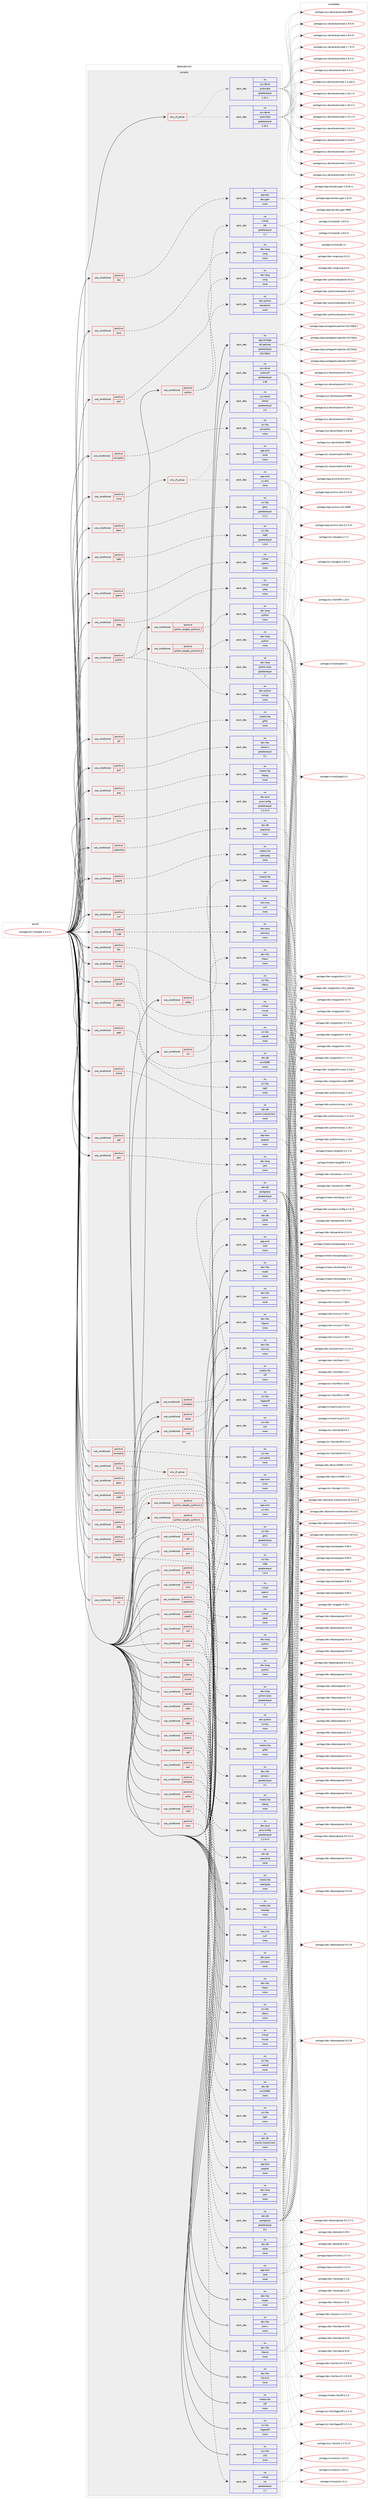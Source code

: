 digraph prolog {

# *************
# Graph options
# *************

newrank=true;
concentrate=true;
compound=true;
graph [rankdir=LR,fontname=Helvetica,fontsize=10,ranksep=1.5];#, ranksep=2.5, nodesep=0.2];
edge  [arrowhead=vee];
node  [fontname=Helvetica,fontsize=10];

# **********
# The ebuild
# **********

subgraph cluster_leftcol {
color=gray;
rank=same;
label=<<i>ebuild</i>>;
id [label="portage://sci-libs/gdal-2.4.1-r1", color=red, width=4, href="../sci-libs/gdal-2.4.1-r1.svg"];
}

# ****************
# The dependencies
# ****************

subgraph cluster_midcol {
color=gray;
label=<<i>dependencies</i>>;
subgraph cluster_compile {
fillcolor="#eeeeee";
style=filled;
label=<<i>compile</i>>;
subgraph any1455 {
dependency89195 [label=<<TABLE BORDER="0" CELLBORDER="1" CELLSPACING="0" CELLPADDING="4"><TR><TD CELLPADDING="10">any_of_group</TD></TR></TABLE>>, shape=none, color=red];subgraph pack69664 {
dependency89196 [label=<<TABLE BORDER="0" CELLBORDER="1" CELLSPACING="0" CELLPADDING="4" WIDTH="220"><TR><TD ROWSPAN="6" CELLPADDING="30">pack_dep</TD></TR><TR><TD WIDTH="110">no</TD></TR><TR><TD>sys-devel</TD></TR><TR><TD>automake</TD></TR><TR><TD>greaterequal</TD></TR><TR><TD>1.16.1</TD></TR></TABLE>>, shape=none, color=blue];
}
dependency89195:e -> dependency89196:w [weight=20,style="dotted",arrowhead="oinv"];
subgraph pack69665 {
dependency89197 [label=<<TABLE BORDER="0" CELLBORDER="1" CELLSPACING="0" CELLPADDING="4" WIDTH="220"><TR><TD ROWSPAN="6" CELLPADDING="30">pack_dep</TD></TR><TR><TD WIDTH="110">no</TD></TR><TR><TD>sys-devel</TD></TR><TR><TD>automake</TD></TR><TR><TD>greaterequal</TD></TR><TR><TD>1.15.1</TD></TR></TABLE>>, shape=none, color=blue];
}
dependency89195:e -> dependency89197:w [weight=20,style="dotted",arrowhead="oinv"];
}
id:e -> dependency89195:w [weight=20,style="solid",arrowhead="vee"];
subgraph cond17992 {
dependency89198 [label=<<TABLE BORDER="0" CELLBORDER="1" CELLSPACING="0" CELLPADDING="4"><TR><TD ROWSPAN="3" CELLPADDING="10">use_conditional</TD></TR><TR><TD>positive</TD></TR><TR><TD>armadillo</TD></TR></TABLE>>, shape=none, color=red];
subgraph pack69666 {
dependency89199 [label=<<TABLE BORDER="0" CELLBORDER="1" CELLSPACING="0" CELLPADDING="4" WIDTH="220"><TR><TD ROWSPAN="6" CELLPADDING="30">pack_dep</TD></TR><TR><TD WIDTH="110">no</TD></TR><TR><TD>sci-libs</TD></TR><TR><TD>armadillo</TD></TR><TR><TD>none</TD></TR><TR><TD></TD></TR></TABLE>>, shape=none, color=blue];
}
dependency89198:e -> dependency89199:w [weight=20,style="dashed",arrowhead="vee"];
}
id:e -> dependency89198:w [weight=20,style="solid",arrowhead="vee"];
subgraph cond17993 {
dependency89200 [label=<<TABLE BORDER="0" CELLBORDER="1" CELLSPACING="0" CELLPADDING="4"><TR><TD ROWSPAN="3" CELLPADDING="10">use_conditional</TD></TR><TR><TD>positive</TD></TR><TR><TD>curl</TD></TR></TABLE>>, shape=none, color=red];
subgraph pack69667 {
dependency89201 [label=<<TABLE BORDER="0" CELLBORDER="1" CELLSPACING="0" CELLPADDING="4" WIDTH="220"><TR><TD ROWSPAN="6" CELLPADDING="30">pack_dep</TD></TR><TR><TD WIDTH="110">no</TD></TR><TR><TD>net-misc</TD></TR><TR><TD>curl</TD></TR><TR><TD>none</TD></TR><TR><TD></TD></TR></TABLE>>, shape=none, color=blue];
}
dependency89200:e -> dependency89201:w [weight=20,style="dashed",arrowhead="vee"];
}
id:e -> dependency89200:w [weight=20,style="solid",arrowhead="vee"];
subgraph cond17994 {
dependency89202 [label=<<TABLE BORDER="0" CELLBORDER="1" CELLSPACING="0" CELLPADDING="4"><TR><TD ROWSPAN="3" CELLPADDING="10">use_conditional</TD></TR><TR><TD>positive</TD></TR><TR><TD>doc</TD></TR></TABLE>>, shape=none, color=red];
subgraph pack69668 {
dependency89203 [label=<<TABLE BORDER="0" CELLBORDER="1" CELLSPACING="0" CELLPADDING="4" WIDTH="220"><TR><TD ROWSPAN="6" CELLPADDING="30">pack_dep</TD></TR><TR><TD WIDTH="110">no</TD></TR><TR><TD>app-doc</TD></TR><TR><TD>doxygen</TD></TR><TR><TD>none</TD></TR><TR><TD></TD></TR></TABLE>>, shape=none, color=blue];
}
dependency89202:e -> dependency89203:w [weight=20,style="dashed",arrowhead="vee"];
}
id:e -> dependency89202:w [weight=20,style="solid",arrowhead="vee"];
subgraph cond17995 {
dependency89204 [label=<<TABLE BORDER="0" CELLBORDER="1" CELLSPACING="0" CELLPADDING="4"><TR><TD ROWSPAN="3" CELLPADDING="10">use_conditional</TD></TR><TR><TD>positive</TD></TR><TR><TD>fits</TD></TR></TABLE>>, shape=none, color=red];
subgraph pack69669 {
dependency89205 [label=<<TABLE BORDER="0" CELLBORDER="1" CELLSPACING="0" CELLPADDING="4" WIDTH="220"><TR><TD ROWSPAN="6" CELLPADDING="30">pack_dep</TD></TR><TR><TD WIDTH="110">no</TD></TR><TR><TD>sci-libs</TD></TR><TR><TD>cfitsio</TD></TR><TR><TD>none</TD></TR><TR><TD></TD></TR></TABLE>>, shape=none, color=blue];
}
dependency89204:e -> dependency89205:w [weight=20,style="dashed",arrowhead="vee"];
}
id:e -> dependency89204:w [weight=20,style="solid",arrowhead="vee"];
subgraph cond17996 {
dependency89206 [label=<<TABLE BORDER="0" CELLBORDER="1" CELLSPACING="0" CELLPADDING="4"><TR><TD ROWSPAN="3" CELLPADDING="10">use_conditional</TD></TR><TR><TD>positive</TD></TR><TR><TD>geos</TD></TR></TABLE>>, shape=none, color=red];
subgraph pack69670 {
dependency89207 [label=<<TABLE BORDER="0" CELLBORDER="1" CELLSPACING="0" CELLPADDING="4" WIDTH="220"><TR><TD ROWSPAN="6" CELLPADDING="30">pack_dep</TD></TR><TR><TD WIDTH="110">no</TD></TR><TR><TD>sci-libs</TD></TR><TR><TD>geos</TD></TR><TR><TD>greaterequal</TD></TR><TR><TD>2.2.1</TD></TR></TABLE>>, shape=none, color=blue];
}
dependency89206:e -> dependency89207:w [weight=20,style="dashed",arrowhead="vee"];
}
id:e -> dependency89206:w [weight=20,style="solid",arrowhead="vee"];
subgraph cond17997 {
dependency89208 [label=<<TABLE BORDER="0" CELLBORDER="1" CELLSPACING="0" CELLPADDING="4"><TR><TD ROWSPAN="3" CELLPADDING="10">use_conditional</TD></TR><TR><TD>positive</TD></TR><TR><TD>gif</TD></TR></TABLE>>, shape=none, color=red];
subgraph pack69671 {
dependency89209 [label=<<TABLE BORDER="0" CELLBORDER="1" CELLSPACING="0" CELLPADDING="4" WIDTH="220"><TR><TD ROWSPAN="6" CELLPADDING="30">pack_dep</TD></TR><TR><TD WIDTH="110">no</TD></TR><TR><TD>media-libs</TD></TR><TR><TD>giflib</TD></TR><TR><TD>none</TD></TR><TR><TD></TD></TR></TABLE>>, shape=none, color=blue];
}
dependency89208:e -> dependency89209:w [weight=20,style="dashed",arrowhead="vee"];
}
id:e -> dependency89208:w [weight=20,style="solid",arrowhead="vee"];
subgraph cond17998 {
dependency89210 [label=<<TABLE BORDER="0" CELLBORDER="1" CELLSPACING="0" CELLPADDING="4"><TR><TD ROWSPAN="3" CELLPADDING="10">use_conditional</TD></TR><TR><TD>positive</TD></TR><TR><TD>gml</TD></TR></TABLE>>, shape=none, color=red];
subgraph pack69672 {
dependency89211 [label=<<TABLE BORDER="0" CELLBORDER="1" CELLSPACING="0" CELLPADDING="4" WIDTH="220"><TR><TD ROWSPAN="6" CELLPADDING="30">pack_dep</TD></TR><TR><TD WIDTH="110">no</TD></TR><TR><TD>dev-libs</TD></TR><TR><TD>xerces-c</TD></TR><TR><TD>greaterequal</TD></TR><TR><TD>3.1</TD></TR></TABLE>>, shape=none, color=blue];
}
dependency89210:e -> dependency89211:w [weight=20,style="dashed",arrowhead="vee"];
}
id:e -> dependency89210:w [weight=20,style="solid",arrowhead="vee"];
subgraph cond17999 {
dependency89212 [label=<<TABLE BORDER="0" CELLBORDER="1" CELLSPACING="0" CELLPADDING="4"><TR><TD ROWSPAN="3" CELLPADDING="10">use_conditional</TD></TR><TR><TD>positive</TD></TR><TR><TD>hdf5</TD></TR></TABLE>>, shape=none, color=red];
subgraph pack69673 {
dependency89213 [label=<<TABLE BORDER="0" CELLBORDER="1" CELLSPACING="0" CELLPADDING="4" WIDTH="220"><TR><TD ROWSPAN="6" CELLPADDING="30">pack_dep</TD></TR><TR><TD WIDTH="110">no</TD></TR><TR><TD>sci-libs</TD></TR><TR><TD>hdf5</TD></TR><TR><TD>greaterequal</TD></TR><TR><TD>1.6.4</TD></TR></TABLE>>, shape=none, color=blue];
}
dependency89212:e -> dependency89213:w [weight=20,style="dashed",arrowhead="vee"];
}
id:e -> dependency89212:w [weight=20,style="solid",arrowhead="vee"];
subgraph cond18000 {
dependency89214 [label=<<TABLE BORDER="0" CELLBORDER="1" CELLSPACING="0" CELLPADDING="4"><TR><TD ROWSPAN="3" CELLPADDING="10">use_conditional</TD></TR><TR><TD>positive</TD></TR><TR><TD>java</TD></TR></TABLE>>, shape=none, color=red];
subgraph pack69674 {
dependency89215 [label=<<TABLE BORDER="0" CELLBORDER="1" CELLSPACING="0" CELLPADDING="4" WIDTH="220"><TR><TD ROWSPAN="6" CELLPADDING="30">pack_dep</TD></TR><TR><TD WIDTH="110">no</TD></TR><TR><TD>dev-java</TD></TR><TR><TD>java-config</TD></TR><TR><TD>greaterequal</TD></TR><TR><TD>2.2.0-r3</TD></TR></TABLE>>, shape=none, color=blue];
}
dependency89214:e -> dependency89215:w [weight=20,style="dashed",arrowhead="vee"];
}
id:e -> dependency89214:w [weight=20,style="solid",arrowhead="vee"];
subgraph cond18001 {
dependency89216 [label=<<TABLE BORDER="0" CELLBORDER="1" CELLSPACING="0" CELLPADDING="4"><TR><TD ROWSPAN="3" CELLPADDING="10">use_conditional</TD></TR><TR><TD>positive</TD></TR><TR><TD>java</TD></TR></TABLE>>, shape=none, color=red];
subgraph pack69675 {
dependency89217 [label=<<TABLE BORDER="0" CELLBORDER="1" CELLSPACING="0" CELLPADDING="4" WIDTH="220"><TR><TD ROWSPAN="6" CELLPADDING="30">pack_dep</TD></TR><TR><TD WIDTH="110">no</TD></TR><TR><TD>virtual</TD></TR><TR><TD>jdk</TD></TR><TR><TD>greaterequal</TD></TR><TR><TD>1.7</TD></TR></TABLE>>, shape=none, color=blue];
}
dependency89216:e -> dependency89217:w [weight=20,style="dashed",arrowhead="vee"];
}
id:e -> dependency89216:w [weight=20,style="solid",arrowhead="vee"];
subgraph cond18002 {
dependency89218 [label=<<TABLE BORDER="0" CELLBORDER="1" CELLSPACING="0" CELLPADDING="4"><TR><TD ROWSPAN="3" CELLPADDING="10">use_conditional</TD></TR><TR><TD>positive</TD></TR><TR><TD>jpeg</TD></TR></TABLE>>, shape=none, color=red];
subgraph pack69676 {
dependency89219 [label=<<TABLE BORDER="0" CELLBORDER="1" CELLSPACING="0" CELLPADDING="4" WIDTH="220"><TR><TD ROWSPAN="6" CELLPADDING="30">pack_dep</TD></TR><TR><TD WIDTH="110">no</TD></TR><TR><TD>virtual</TD></TR><TR><TD>jpeg</TD></TR><TR><TD>none</TD></TR><TR><TD></TD></TR></TABLE>>, shape=none, color=blue];
}
dependency89218:e -> dependency89219:w [weight=20,style="dashed",arrowhead="vee"];
}
id:e -> dependency89218:w [weight=20,style="solid",arrowhead="vee"];
subgraph cond18003 {
dependency89220 [label=<<TABLE BORDER="0" CELLBORDER="1" CELLSPACING="0" CELLPADDING="4"><TR><TD ROWSPAN="3" CELLPADDING="10">use_conditional</TD></TR><TR><TD>positive</TD></TR><TR><TD>jpeg2k</TD></TR></TABLE>>, shape=none, color=red];
subgraph pack69677 {
dependency89221 [label=<<TABLE BORDER="0" CELLBORDER="1" CELLSPACING="0" CELLPADDING="4" WIDTH="220"><TR><TD ROWSPAN="6" CELLPADDING="30">pack_dep</TD></TR><TR><TD WIDTH="110">no</TD></TR><TR><TD>media-libs</TD></TR><TR><TD>openjpeg</TD></TR><TR><TD>none</TD></TR><TR><TD></TD></TR></TABLE>>, shape=none, color=blue];
}
dependency89220:e -> dependency89221:w [weight=20,style="dashed",arrowhead="vee"];
}
id:e -> dependency89220:w [weight=20,style="solid",arrowhead="vee"];
subgraph cond18004 {
dependency89222 [label=<<TABLE BORDER="0" CELLBORDER="1" CELLSPACING="0" CELLPADDING="4"><TR><TD ROWSPAN="3" CELLPADDING="10">use_conditional</TD></TR><TR><TD>positive</TD></TR><TR><TD>lzma</TD></TR></TABLE>>, shape=none, color=red];
subgraph any1456 {
dependency89223 [label=<<TABLE BORDER="0" CELLBORDER="1" CELLSPACING="0" CELLPADDING="4"><TR><TD CELLPADDING="10">any_of_group</TD></TR></TABLE>>, shape=none, color=red];subgraph pack69678 {
dependency89224 [label=<<TABLE BORDER="0" CELLBORDER="1" CELLSPACING="0" CELLPADDING="4" WIDTH="220"><TR><TD ROWSPAN="6" CELLPADDING="30">pack_dep</TD></TR><TR><TD WIDTH="110">no</TD></TR><TR><TD>app-arch</TD></TR><TR><TD>xz-utils</TD></TR><TR><TD>none</TD></TR><TR><TD></TD></TR></TABLE>>, shape=none, color=blue];
}
dependency89223:e -> dependency89224:w [weight=20,style="dotted",arrowhead="oinv"];
subgraph pack69679 {
dependency89225 [label=<<TABLE BORDER="0" CELLBORDER="1" CELLSPACING="0" CELLPADDING="4" WIDTH="220"><TR><TD ROWSPAN="6" CELLPADDING="30">pack_dep</TD></TR><TR><TD WIDTH="110">no</TD></TR><TR><TD>app-arch</TD></TR><TR><TD>lzma</TD></TR><TR><TD>none</TD></TR><TR><TD></TD></TR></TABLE>>, shape=none, color=blue];
}
dependency89223:e -> dependency89225:w [weight=20,style="dotted",arrowhead="oinv"];
}
dependency89222:e -> dependency89223:w [weight=20,style="dashed",arrowhead="vee"];
}
id:e -> dependency89222:w [weight=20,style="solid",arrowhead="vee"];
subgraph cond18005 {
dependency89226 [label=<<TABLE BORDER="0" CELLBORDER="1" CELLSPACING="0" CELLPADDING="4"><TR><TD ROWSPAN="3" CELLPADDING="10">use_conditional</TD></TR><TR><TD>positive</TD></TR><TR><TD>mdb</TD></TR></TABLE>>, shape=none, color=red];
subgraph pack69680 {
dependency89227 [label=<<TABLE BORDER="0" CELLBORDER="1" CELLSPACING="0" CELLPADDING="4" WIDTH="220"><TR><TD ROWSPAN="6" CELLPADDING="30">pack_dep</TD></TR><TR><TD WIDTH="110">no</TD></TR><TR><TD>dev-java</TD></TR><TR><TD>jackcess</TD></TR><TR><TD>none</TD></TR><TR><TD></TD></TR></TABLE>>, shape=none, color=blue];
}
dependency89226:e -> dependency89227:w [weight=20,style="dashed",arrowhead="vee"];
}
id:e -> dependency89226:w [weight=20,style="solid",arrowhead="vee"];
subgraph cond18006 {
dependency89228 [label=<<TABLE BORDER="0" CELLBORDER="1" CELLSPACING="0" CELLPADDING="4"><TR><TD ROWSPAN="3" CELLPADDING="10">use_conditional</TD></TR><TR><TD>positive</TD></TR><TR><TD>mysql</TD></TR></TABLE>>, shape=none, color=red];
subgraph pack69681 {
dependency89229 [label=<<TABLE BORDER="0" CELLBORDER="1" CELLSPACING="0" CELLPADDING="4" WIDTH="220"><TR><TD ROWSPAN="6" CELLPADDING="30">pack_dep</TD></TR><TR><TD WIDTH="110">no</TD></TR><TR><TD>virtual</TD></TR><TR><TD>mysql</TD></TR><TR><TD>none</TD></TR><TR><TD></TD></TR></TABLE>>, shape=none, color=blue];
}
dependency89228:e -> dependency89229:w [weight=20,style="dashed",arrowhead="vee"];
}
id:e -> dependency89228:w [weight=20,style="solid",arrowhead="vee"];
subgraph cond18007 {
dependency89230 [label=<<TABLE BORDER="0" CELLBORDER="1" CELLSPACING="0" CELLPADDING="4"><TR><TD ROWSPAN="3" CELLPADDING="10">use_conditional</TD></TR><TR><TD>positive</TD></TR><TR><TD>netcdf</TD></TR></TABLE>>, shape=none, color=red];
subgraph pack69682 {
dependency89231 [label=<<TABLE BORDER="0" CELLBORDER="1" CELLSPACING="0" CELLPADDING="4" WIDTH="220"><TR><TD ROWSPAN="6" CELLPADDING="30">pack_dep</TD></TR><TR><TD WIDTH="110">no</TD></TR><TR><TD>sci-libs</TD></TR><TR><TD>netcdf</TD></TR><TR><TD>none</TD></TR><TR><TD></TD></TR></TABLE>>, shape=none, color=blue];
}
dependency89230:e -> dependency89231:w [weight=20,style="dashed",arrowhead="vee"];
}
id:e -> dependency89230:w [weight=20,style="solid",arrowhead="vee"];
subgraph cond18008 {
dependency89232 [label=<<TABLE BORDER="0" CELLBORDER="1" CELLSPACING="0" CELLPADDING="4"><TR><TD ROWSPAN="3" CELLPADDING="10">use_conditional</TD></TR><TR><TD>positive</TD></TR><TR><TD>odbc</TD></TR></TABLE>>, shape=none, color=red];
subgraph pack69683 {
dependency89233 [label=<<TABLE BORDER="0" CELLBORDER="1" CELLSPACING="0" CELLPADDING="4" WIDTH="220"><TR><TD ROWSPAN="6" CELLPADDING="30">pack_dep</TD></TR><TR><TD WIDTH="110">no</TD></TR><TR><TD>dev-db</TD></TR><TR><TD>unixODBC</TD></TR><TR><TD>none</TD></TR><TR><TD></TD></TR></TABLE>>, shape=none, color=blue];
}
dependency89232:e -> dependency89233:w [weight=20,style="dashed",arrowhead="vee"];
}
id:e -> dependency89232:w [weight=20,style="solid",arrowhead="vee"];
subgraph cond18009 {
dependency89234 [label=<<TABLE BORDER="0" CELLBORDER="1" CELLSPACING="0" CELLPADDING="4"><TR><TD ROWSPAN="3" CELLPADDING="10">use_conditional</TD></TR><TR><TD>positive</TD></TR><TR><TD>ogdi</TD></TR></TABLE>>, shape=none, color=red];
subgraph pack69684 {
dependency89235 [label=<<TABLE BORDER="0" CELLBORDER="1" CELLSPACING="0" CELLPADDING="4" WIDTH="220"><TR><TD ROWSPAN="6" CELLPADDING="30">pack_dep</TD></TR><TR><TD WIDTH="110">no</TD></TR><TR><TD>sci-libs</TD></TR><TR><TD>ogdi</TD></TR><TR><TD>none</TD></TR><TR><TD></TD></TR></TABLE>>, shape=none, color=blue];
}
dependency89234:e -> dependency89235:w [weight=20,style="dashed",arrowhead="vee"];
}
id:e -> dependency89234:w [weight=20,style="solid",arrowhead="vee"];
subgraph cond18010 {
dependency89236 [label=<<TABLE BORDER="0" CELLBORDER="1" CELLSPACING="0" CELLPADDING="4"><TR><TD ROWSPAN="3" CELLPADDING="10">use_conditional</TD></TR><TR><TD>positive</TD></TR><TR><TD>opencl</TD></TR></TABLE>>, shape=none, color=red];
subgraph pack69685 {
dependency89237 [label=<<TABLE BORDER="0" CELLBORDER="1" CELLSPACING="0" CELLPADDING="4" WIDTH="220"><TR><TD ROWSPAN="6" CELLPADDING="30">pack_dep</TD></TR><TR><TD WIDTH="110">no</TD></TR><TR><TD>virtual</TD></TR><TR><TD>opencl</TD></TR><TR><TD>none</TD></TR><TR><TD></TD></TR></TABLE>>, shape=none, color=blue];
}
dependency89236:e -> dependency89237:w [weight=20,style="dashed",arrowhead="vee"];
}
id:e -> dependency89236:w [weight=20,style="solid",arrowhead="vee"];
subgraph cond18011 {
dependency89238 [label=<<TABLE BORDER="0" CELLBORDER="1" CELLSPACING="0" CELLPADDING="4"><TR><TD ROWSPAN="3" CELLPADDING="10">use_conditional</TD></TR><TR><TD>positive</TD></TR><TR><TD>oracle</TD></TR></TABLE>>, shape=none, color=red];
subgraph pack69686 {
dependency89239 [label=<<TABLE BORDER="0" CELLBORDER="1" CELLSPACING="0" CELLPADDING="4" WIDTH="220"><TR><TD ROWSPAN="6" CELLPADDING="30">pack_dep</TD></TR><TR><TD WIDTH="110">no</TD></TR><TR><TD>dev-db</TD></TR><TR><TD>oracle-instantclient</TD></TR><TR><TD>none</TD></TR><TR><TD></TD></TR></TABLE>>, shape=none, color=blue];
}
dependency89238:e -> dependency89239:w [weight=20,style="dashed",arrowhead="vee"];
}
id:e -> dependency89238:w [weight=20,style="solid",arrowhead="vee"];
subgraph cond18012 {
dependency89240 [label=<<TABLE BORDER="0" CELLBORDER="1" CELLSPACING="0" CELLPADDING="4"><TR><TD ROWSPAN="3" CELLPADDING="10">use_conditional</TD></TR><TR><TD>positive</TD></TR><TR><TD>pdf</TD></TR></TABLE>>, shape=none, color=red];
subgraph pack69687 {
dependency89241 [label=<<TABLE BORDER="0" CELLBORDER="1" CELLSPACING="0" CELLPADDING="4" WIDTH="220"><TR><TD ROWSPAN="6" CELLPADDING="30">pack_dep</TD></TR><TR><TD WIDTH="110">no</TD></TR><TR><TD>app-text</TD></TR><TR><TD>poppler</TD></TR><TR><TD>none</TD></TR><TR><TD></TD></TR></TABLE>>, shape=none, color=blue];
}
dependency89240:e -> dependency89241:w [weight=20,style="dashed",arrowhead="vee"];
}
id:e -> dependency89240:w [weight=20,style="solid",arrowhead="vee"];
subgraph cond18013 {
dependency89242 [label=<<TABLE BORDER="0" CELLBORDER="1" CELLSPACING="0" CELLPADDING="4"><TR><TD ROWSPAN="3" CELLPADDING="10">use_conditional</TD></TR><TR><TD>positive</TD></TR><TR><TD>perl</TD></TR></TABLE>>, shape=none, color=red];
subgraph pack69688 {
dependency89243 [label=<<TABLE BORDER="0" CELLBORDER="1" CELLSPACING="0" CELLPADDING="4" WIDTH="220"><TR><TD ROWSPAN="6" CELLPADDING="30">pack_dep</TD></TR><TR><TD WIDTH="110">no</TD></TR><TR><TD>dev-lang</TD></TR><TR><TD>perl</TD></TR><TR><TD>none</TD></TR><TR><TD></TD></TR></TABLE>>, shape=none, color=blue];
}
dependency89242:e -> dependency89243:w [weight=20,style="dashed",arrowhead="vee"];
}
id:e -> dependency89242:w [weight=20,style="solid",arrowhead="vee"];
subgraph cond18014 {
dependency89244 [label=<<TABLE BORDER="0" CELLBORDER="1" CELLSPACING="0" CELLPADDING="4"><TR><TD ROWSPAN="3" CELLPADDING="10">use_conditional</TD></TR><TR><TD>positive</TD></TR><TR><TD>perl</TD></TR></TABLE>>, shape=none, color=red];
subgraph pack69689 {
dependency89245 [label=<<TABLE BORDER="0" CELLBORDER="1" CELLSPACING="0" CELLPADDING="4" WIDTH="220"><TR><TD ROWSPAN="6" CELLPADDING="30">pack_dep</TD></TR><TR><TD WIDTH="110">no</TD></TR><TR><TD>dev-lang</TD></TR><TR><TD>swig</TD></TR><TR><TD>none</TD></TR><TR><TD></TD></TR></TABLE>>, shape=none, color=blue];
}
dependency89244:e -> dependency89245:w [weight=20,style="dashed",arrowhead="vee"];
}
id:e -> dependency89244:w [weight=20,style="solid",arrowhead="vee"];
subgraph cond18015 {
dependency89246 [label=<<TABLE BORDER="0" CELLBORDER="1" CELLSPACING="0" CELLPADDING="4"><TR><TD ROWSPAN="3" CELLPADDING="10">use_conditional</TD></TR><TR><TD>positive</TD></TR><TR><TD>png</TD></TR></TABLE>>, shape=none, color=red];
subgraph pack69690 {
dependency89247 [label=<<TABLE BORDER="0" CELLBORDER="1" CELLSPACING="0" CELLPADDING="4" WIDTH="220"><TR><TD ROWSPAN="6" CELLPADDING="30">pack_dep</TD></TR><TR><TD WIDTH="110">no</TD></TR><TR><TD>media-libs</TD></TR><TR><TD>libpng</TD></TR><TR><TD>none</TD></TR><TR><TD></TD></TR></TABLE>>, shape=none, color=blue];
}
dependency89246:e -> dependency89247:w [weight=20,style="dashed",arrowhead="vee"];
}
id:e -> dependency89246:w [weight=20,style="solid",arrowhead="vee"];
subgraph cond18016 {
dependency89248 [label=<<TABLE BORDER="0" CELLBORDER="1" CELLSPACING="0" CELLPADDING="4"><TR><TD ROWSPAN="3" CELLPADDING="10">use_conditional</TD></TR><TR><TD>positive</TD></TR><TR><TD>postgres</TD></TR></TABLE>>, shape=none, color=red];
subgraph pack69691 {
dependency89249 [label=<<TABLE BORDER="0" CELLBORDER="1" CELLSPACING="0" CELLPADDING="4" WIDTH="220"><TR><TD ROWSPAN="6" CELLPADDING="30">pack_dep</TD></TR><TR><TD WIDTH="110">no</TD></TR><TR><TD>dev-db</TD></TR><TR><TD>postgresql</TD></TR><TR><TD>greaterequal</TD></TR><TR><TD>8.4</TD></TR></TABLE>>, shape=none, color=blue];
}
dependency89248:e -> dependency89249:w [weight=20,style="dashed",arrowhead="vee"];
}
id:e -> dependency89248:w [weight=20,style="solid",arrowhead="vee"];
subgraph cond18017 {
dependency89250 [label=<<TABLE BORDER="0" CELLBORDER="1" CELLSPACING="0" CELLPADDING="4"><TR><TD ROWSPAN="3" CELLPADDING="10">use_conditional</TD></TR><TR><TD>positive</TD></TR><TR><TD>python</TD></TR></TABLE>>, shape=none, color=red];
subgraph cond18018 {
dependency89251 [label=<<TABLE BORDER="0" CELLBORDER="1" CELLSPACING="0" CELLPADDING="4"><TR><TD ROWSPAN="3" CELLPADDING="10">use_conditional</TD></TR><TR><TD>positive</TD></TR><TR><TD>python_targets_python3_6</TD></TR></TABLE>>, shape=none, color=red];
subgraph pack69692 {
dependency89252 [label=<<TABLE BORDER="0" CELLBORDER="1" CELLSPACING="0" CELLPADDING="4" WIDTH="220"><TR><TD ROWSPAN="6" CELLPADDING="30">pack_dep</TD></TR><TR><TD WIDTH="110">no</TD></TR><TR><TD>dev-lang</TD></TR><TR><TD>python</TD></TR><TR><TD>none</TD></TR><TR><TD></TD></TR></TABLE>>, shape=none, color=blue];
}
dependency89251:e -> dependency89252:w [weight=20,style="dashed",arrowhead="vee"];
}
dependency89250:e -> dependency89251:w [weight=20,style="dashed",arrowhead="vee"];
subgraph cond18019 {
dependency89253 [label=<<TABLE BORDER="0" CELLBORDER="1" CELLSPACING="0" CELLPADDING="4"><TR><TD ROWSPAN="3" CELLPADDING="10">use_conditional</TD></TR><TR><TD>positive</TD></TR><TR><TD>python_targets_python3_7</TD></TR></TABLE>>, shape=none, color=red];
subgraph pack69693 {
dependency89254 [label=<<TABLE BORDER="0" CELLBORDER="1" CELLSPACING="0" CELLPADDING="4" WIDTH="220"><TR><TD ROWSPAN="6" CELLPADDING="30">pack_dep</TD></TR><TR><TD WIDTH="110">no</TD></TR><TR><TD>dev-lang</TD></TR><TR><TD>python</TD></TR><TR><TD>none</TD></TR><TR><TD></TD></TR></TABLE>>, shape=none, color=blue];
}
dependency89253:e -> dependency89254:w [weight=20,style="dashed",arrowhead="vee"];
}
dependency89250:e -> dependency89253:w [weight=20,style="dashed",arrowhead="vee"];
subgraph pack69694 {
dependency89255 [label=<<TABLE BORDER="0" CELLBORDER="1" CELLSPACING="0" CELLPADDING="4" WIDTH="220"><TR><TD ROWSPAN="6" CELLPADDING="30">pack_dep</TD></TR><TR><TD WIDTH="110">no</TD></TR><TR><TD>dev-lang</TD></TR><TR><TD>python-exec</TD></TR><TR><TD>greaterequal</TD></TR><TR><TD>2</TD></TR></TABLE>>, shape=none, color=blue];
}
dependency89250:e -> dependency89255:w [weight=20,style="dashed",arrowhead="vee"];
subgraph pack69695 {
dependency89256 [label=<<TABLE BORDER="0" CELLBORDER="1" CELLSPACING="0" CELLPADDING="4" WIDTH="220"><TR><TD ROWSPAN="6" CELLPADDING="30">pack_dep</TD></TR><TR><TD WIDTH="110">no</TD></TR><TR><TD>dev-python</TD></TR><TR><TD>numpy</TD></TR><TR><TD>none</TD></TR><TR><TD></TD></TR></TABLE>>, shape=none, color=blue];
}
dependency89250:e -> dependency89256:w [weight=20,style="dashed",arrowhead="vee"];
}
id:e -> dependency89250:w [weight=20,style="solid",arrowhead="vee"];
subgraph cond18020 {
dependency89257 [label=<<TABLE BORDER="0" CELLBORDER="1" CELLSPACING="0" CELLPADDING="4"><TR><TD ROWSPAN="3" CELLPADDING="10">use_conditional</TD></TR><TR><TD>positive</TD></TR><TR><TD>python</TD></TR></TABLE>>, shape=none, color=red];
subgraph pack69696 {
dependency89258 [label=<<TABLE BORDER="0" CELLBORDER="1" CELLSPACING="0" CELLPADDING="4" WIDTH="220"><TR><TD ROWSPAN="6" CELLPADDING="30">pack_dep</TD></TR><TR><TD WIDTH="110">no</TD></TR><TR><TD>dev-lang</TD></TR><TR><TD>swig</TD></TR><TR><TD>none</TD></TR><TR><TD></TD></TR></TABLE>>, shape=none, color=blue];
}
dependency89257:e -> dependency89258:w [weight=20,style="dashed",arrowhead="vee"];
subgraph pack69697 {
dependency89259 [label=<<TABLE BORDER="0" CELLBORDER="1" CELLSPACING="0" CELLPADDING="4" WIDTH="220"><TR><TD ROWSPAN="6" CELLPADDING="30">pack_dep</TD></TR><TR><TD WIDTH="110">no</TD></TR><TR><TD>dev-python</TD></TR><TR><TD>setuptools</TD></TR><TR><TD>none</TD></TR><TR><TD></TD></TR></TABLE>>, shape=none, color=blue];
}
dependency89257:e -> dependency89259:w [weight=20,style="dashed",arrowhead="vee"];
}
id:e -> dependency89257:w [weight=20,style="solid",arrowhead="vee"];
subgraph cond18021 {
dependency89260 [label=<<TABLE BORDER="0" CELLBORDER="1" CELLSPACING="0" CELLPADDING="4"><TR><TD ROWSPAN="3" CELLPADDING="10">use_conditional</TD></TR><TR><TD>positive</TD></TR><TR><TD>spatialite</TD></TR></TABLE>>, shape=none, color=red];
subgraph pack69698 {
dependency89261 [label=<<TABLE BORDER="0" CELLBORDER="1" CELLSPACING="0" CELLPADDING="4" WIDTH="220"><TR><TD ROWSPAN="6" CELLPADDING="30">pack_dep</TD></TR><TR><TD WIDTH="110">no</TD></TR><TR><TD>dev-db</TD></TR><TR><TD>spatialite</TD></TR><TR><TD>none</TD></TR><TR><TD></TD></TR></TABLE>>, shape=none, color=blue];
}
dependency89260:e -> dependency89261:w [weight=20,style="dashed",arrowhead="vee"];
}
id:e -> dependency89260:w [weight=20,style="solid",arrowhead="vee"];
subgraph cond18022 {
dependency89262 [label=<<TABLE BORDER="0" CELLBORDER="1" CELLSPACING="0" CELLPADDING="4"><TR><TD ROWSPAN="3" CELLPADDING="10">use_conditional</TD></TR><TR><TD>positive</TD></TR><TR><TD>sqlite</TD></TR></TABLE>>, shape=none, color=red];
subgraph pack69699 {
dependency89263 [label=<<TABLE BORDER="0" CELLBORDER="1" CELLSPACING="0" CELLPADDING="4" WIDTH="220"><TR><TD ROWSPAN="6" CELLPADDING="30">pack_dep</TD></TR><TR><TD WIDTH="110">no</TD></TR><TR><TD>dev-db</TD></TR><TR><TD>sqlite</TD></TR><TR><TD>none</TD></TR><TR><TD></TD></TR></TABLE>>, shape=none, color=blue];
}
dependency89262:e -> dependency89263:w [weight=20,style="dashed",arrowhead="vee"];
}
id:e -> dependency89262:w [weight=20,style="solid",arrowhead="vee"];
subgraph cond18023 {
dependency89264 [label=<<TABLE BORDER="0" CELLBORDER="1" CELLSPACING="0" CELLPADDING="4"><TR><TD ROWSPAN="3" CELLPADDING="10">use_conditional</TD></TR><TR><TD>positive</TD></TR><TR><TD>webp</TD></TR></TABLE>>, shape=none, color=red];
subgraph pack69700 {
dependency89265 [label=<<TABLE BORDER="0" CELLBORDER="1" CELLSPACING="0" CELLPADDING="4" WIDTH="220"><TR><TD ROWSPAN="6" CELLPADDING="30">pack_dep</TD></TR><TR><TD WIDTH="110">no</TD></TR><TR><TD>media-libs</TD></TR><TR><TD>libwebp</TD></TR><TR><TD>none</TD></TR><TR><TD></TD></TR></TABLE>>, shape=none, color=blue];
}
dependency89264:e -> dependency89265:w [weight=20,style="dashed",arrowhead="vee"];
}
id:e -> dependency89264:w [weight=20,style="solid",arrowhead="vee"];
subgraph cond18024 {
dependency89266 [label=<<TABLE BORDER="0" CELLBORDER="1" CELLSPACING="0" CELLPADDING="4"><TR><TD ROWSPAN="3" CELLPADDING="10">use_conditional</TD></TR><TR><TD>positive</TD></TR><TR><TD>xls</TD></TR></TABLE>>, shape=none, color=red];
subgraph pack69701 {
dependency89267 [label=<<TABLE BORDER="0" CELLBORDER="1" CELLSPACING="0" CELLPADDING="4" WIDTH="220"><TR><TD ROWSPAN="6" CELLPADDING="30">pack_dep</TD></TR><TR><TD WIDTH="110">no</TD></TR><TR><TD>dev-libs</TD></TR><TR><TD>freexl</TD></TR><TR><TD>none</TD></TR><TR><TD></TD></TR></TABLE>>, shape=none, color=blue];
}
dependency89266:e -> dependency89267:w [weight=20,style="dashed",arrowhead="vee"];
}
id:e -> dependency89266:w [weight=20,style="solid",arrowhead="vee"];
subgraph cond18025 {
dependency89268 [label=<<TABLE BORDER="0" CELLBORDER="1" CELLSPACING="0" CELLPADDING="4"><TR><TD ROWSPAN="3" CELLPADDING="10">use_conditional</TD></TR><TR><TD>positive</TD></TR><TR><TD>zstd</TD></TR></TABLE>>, shape=none, color=red];
subgraph pack69702 {
dependency89269 [label=<<TABLE BORDER="0" CELLBORDER="1" CELLSPACING="0" CELLPADDING="4" WIDTH="220"><TR><TD ROWSPAN="6" CELLPADDING="30">pack_dep</TD></TR><TR><TD WIDTH="110">no</TD></TR><TR><TD>app-arch</TD></TR><TR><TD>zstd</TD></TR><TR><TD>none</TD></TR><TR><TD></TD></TR></TABLE>>, shape=none, color=blue];
}
dependency89268:e -> dependency89269:w [weight=20,style="dashed",arrowhead="vee"];
}
id:e -> dependency89268:w [weight=20,style="solid",arrowhead="vee"];
subgraph pack69703 {
dependency89270 [label=<<TABLE BORDER="0" CELLBORDER="1" CELLSPACING="0" CELLPADDING="4" WIDTH="220"><TR><TD ROWSPAN="6" CELLPADDING="30">pack_dep</TD></TR><TR><TD WIDTH="110">no</TD></TR><TR><TD>app-portage</TD></TR><TR><TD>elt-patches</TD></TR><TR><TD>greaterequal</TD></TR><TR><TD>20170815</TD></TR></TABLE>>, shape=none, color=blue];
}
id:e -> dependency89270:w [weight=20,style="solid",arrowhead="vee"];
subgraph pack69704 {
dependency89271 [label=<<TABLE BORDER="0" CELLBORDER="1" CELLSPACING="0" CELLPADDING="4" WIDTH="220"><TR><TD ROWSPAN="6" CELLPADDING="30">pack_dep</TD></TR><TR><TD WIDTH="110">no</TD></TR><TR><TD>dev-libs</TD></TR><TR><TD>expat</TD></TR><TR><TD>none</TD></TR><TR><TD></TD></TR></TABLE>>, shape=none, color=blue];
}
id:e -> dependency89271:w [weight=20,style="solid",arrowhead="vee"];
subgraph pack69705 {
dependency89272 [label=<<TABLE BORDER="0" CELLBORDER="1" CELLSPACING="0" CELLPADDING="4" WIDTH="220"><TR><TD ROWSPAN="6" CELLPADDING="30">pack_dep</TD></TR><TR><TD WIDTH="110">no</TD></TR><TR><TD>dev-libs</TD></TR><TR><TD>json-c</TD></TR><TR><TD>none</TD></TR><TR><TD></TD></TR></TABLE>>, shape=none, color=blue];
}
id:e -> dependency89272:w [weight=20,style="solid",arrowhead="vee"];
subgraph pack69706 {
dependency89273 [label=<<TABLE BORDER="0" CELLBORDER="1" CELLSPACING="0" CELLPADDING="4" WIDTH="220"><TR><TD ROWSPAN="6" CELLPADDING="30">pack_dep</TD></TR><TR><TD WIDTH="110">no</TD></TR><TR><TD>dev-libs</TD></TR><TR><TD>libpcre</TD></TR><TR><TD>none</TD></TR><TR><TD></TD></TR></TABLE>>, shape=none, color=blue];
}
id:e -> dependency89273:w [weight=20,style="solid",arrowhead="vee"];
subgraph pack69707 {
dependency89274 [label=<<TABLE BORDER="0" CELLBORDER="1" CELLSPACING="0" CELLPADDING="4" WIDTH="220"><TR><TD ROWSPAN="6" CELLPADDING="30">pack_dep</TD></TR><TR><TD WIDTH="110">no</TD></TR><TR><TD>dev-libs</TD></TR><TR><TD>libxml2</TD></TR><TR><TD>none</TD></TR><TR><TD></TD></TR></TABLE>>, shape=none, color=blue];
}
id:e -> dependency89274:w [weight=20,style="solid",arrowhead="vee"];
subgraph pack69708 {
dependency89275 [label=<<TABLE BORDER="0" CELLBORDER="1" CELLSPACING="0" CELLPADDING="4" WIDTH="220"><TR><TD ROWSPAN="6" CELLPADDING="30">pack_dep</TD></TR><TR><TD WIDTH="110">no</TD></TR><TR><TD>media-libs</TD></TR><TR><TD>tiff</TD></TR><TR><TD>none</TD></TR><TR><TD></TD></TR></TABLE>>, shape=none, color=blue];
}
id:e -> dependency89275:w [weight=20,style="solid",arrowhead="vee"];
subgraph pack69709 {
dependency89276 [label=<<TABLE BORDER="0" CELLBORDER="1" CELLSPACING="0" CELLPADDING="4" WIDTH="220"><TR><TD ROWSPAN="6" CELLPADDING="30">pack_dep</TD></TR><TR><TD WIDTH="110">no</TD></TR><TR><TD>sci-libs</TD></TR><TR><TD>libgeotiff</TD></TR><TR><TD>none</TD></TR><TR><TD></TD></TR></TABLE>>, shape=none, color=blue];
}
id:e -> dependency89276:w [weight=20,style="solid",arrowhead="vee"];
subgraph pack69710 {
dependency89277 [label=<<TABLE BORDER="0" CELLBORDER="1" CELLSPACING="0" CELLPADDING="4" WIDTH="220"><TR><TD ROWSPAN="6" CELLPADDING="30">pack_dep</TD></TR><TR><TD WIDTH="110">no</TD></TR><TR><TD>sys-devel</TD></TR><TR><TD>autoconf</TD></TR><TR><TD>greaterequal</TD></TR><TR><TD>2.69</TD></TR></TABLE>>, shape=none, color=blue];
}
id:e -> dependency89277:w [weight=20,style="solid",arrowhead="vee"];
subgraph pack69711 {
dependency89278 [label=<<TABLE BORDER="0" CELLBORDER="1" CELLSPACING="0" CELLPADDING="4" WIDTH="220"><TR><TD ROWSPAN="6" CELLPADDING="30">pack_dep</TD></TR><TR><TD WIDTH="110">no</TD></TR><TR><TD>sys-devel</TD></TR><TR><TD>libtool</TD></TR><TR><TD>greaterequal</TD></TR><TR><TD>2.4</TD></TR></TABLE>>, shape=none, color=blue];
}
id:e -> dependency89278:w [weight=20,style="solid",arrowhead="vee"];
subgraph pack69712 {
dependency89279 [label=<<TABLE BORDER="0" CELLBORDER="1" CELLSPACING="0" CELLPADDING="4" WIDTH="220"><TR><TD ROWSPAN="6" CELLPADDING="30">pack_dep</TD></TR><TR><TD WIDTH="110">no</TD></TR><TR><TD>sys-libs</TD></TR><TR><TD>zlib</TD></TR><TR><TD>none</TD></TR><TR><TD></TD></TR></TABLE>>, shape=none, color=blue];
}
id:e -> dependency89279:w [weight=20,style="solid",arrowhead="vee"];
}
subgraph cluster_compileandrun {
fillcolor="#eeeeee";
style=filled;
label=<<i>compile and run</i>>;
}
subgraph cluster_run {
fillcolor="#eeeeee";
style=filled;
label=<<i>run</i>>;
subgraph cond18026 {
dependency89280 [label=<<TABLE BORDER="0" CELLBORDER="1" CELLSPACING="0" CELLPADDING="4"><TR><TD ROWSPAN="3" CELLPADDING="10">use_conditional</TD></TR><TR><TD>positive</TD></TR><TR><TD>armadillo</TD></TR></TABLE>>, shape=none, color=red];
subgraph pack69713 {
dependency89281 [label=<<TABLE BORDER="0" CELLBORDER="1" CELLSPACING="0" CELLPADDING="4" WIDTH="220"><TR><TD ROWSPAN="6" CELLPADDING="30">pack_dep</TD></TR><TR><TD WIDTH="110">no</TD></TR><TR><TD>sci-libs</TD></TR><TR><TD>armadillo</TD></TR><TR><TD>none</TD></TR><TR><TD></TD></TR></TABLE>>, shape=none, color=blue];
}
dependency89280:e -> dependency89281:w [weight=20,style="dashed",arrowhead="vee"];
}
id:e -> dependency89280:w [weight=20,style="solid",arrowhead="odot"];
subgraph cond18027 {
dependency89282 [label=<<TABLE BORDER="0" CELLBORDER="1" CELLSPACING="0" CELLPADDING="4"><TR><TD ROWSPAN="3" CELLPADDING="10">use_conditional</TD></TR><TR><TD>positive</TD></TR><TR><TD>curl</TD></TR></TABLE>>, shape=none, color=red];
subgraph pack69714 {
dependency89283 [label=<<TABLE BORDER="0" CELLBORDER="1" CELLSPACING="0" CELLPADDING="4" WIDTH="220"><TR><TD ROWSPAN="6" CELLPADDING="30">pack_dep</TD></TR><TR><TD WIDTH="110">no</TD></TR><TR><TD>net-misc</TD></TR><TR><TD>curl</TD></TR><TR><TD>none</TD></TR><TR><TD></TD></TR></TABLE>>, shape=none, color=blue];
}
dependency89282:e -> dependency89283:w [weight=20,style="dashed",arrowhead="vee"];
}
id:e -> dependency89282:w [weight=20,style="solid",arrowhead="odot"];
subgraph cond18028 {
dependency89284 [label=<<TABLE BORDER="0" CELLBORDER="1" CELLSPACING="0" CELLPADDING="4"><TR><TD ROWSPAN="3" CELLPADDING="10">use_conditional</TD></TR><TR><TD>positive</TD></TR><TR><TD>fits</TD></TR></TABLE>>, shape=none, color=red];
subgraph pack69715 {
dependency89285 [label=<<TABLE BORDER="0" CELLBORDER="1" CELLSPACING="0" CELLPADDING="4" WIDTH="220"><TR><TD ROWSPAN="6" CELLPADDING="30">pack_dep</TD></TR><TR><TD WIDTH="110">no</TD></TR><TR><TD>sci-libs</TD></TR><TR><TD>cfitsio</TD></TR><TR><TD>none</TD></TR><TR><TD></TD></TR></TABLE>>, shape=none, color=blue];
}
dependency89284:e -> dependency89285:w [weight=20,style="dashed",arrowhead="vee"];
}
id:e -> dependency89284:w [weight=20,style="solid",arrowhead="odot"];
subgraph cond18029 {
dependency89286 [label=<<TABLE BORDER="0" CELLBORDER="1" CELLSPACING="0" CELLPADDING="4"><TR><TD ROWSPAN="3" CELLPADDING="10">use_conditional</TD></TR><TR><TD>positive</TD></TR><TR><TD>geos</TD></TR></TABLE>>, shape=none, color=red];
subgraph pack69716 {
dependency89287 [label=<<TABLE BORDER="0" CELLBORDER="1" CELLSPACING="0" CELLPADDING="4" WIDTH="220"><TR><TD ROWSPAN="6" CELLPADDING="30">pack_dep</TD></TR><TR><TD WIDTH="110">no</TD></TR><TR><TD>sci-libs</TD></TR><TR><TD>geos</TD></TR><TR><TD>greaterequal</TD></TR><TR><TD>2.2.1</TD></TR></TABLE>>, shape=none, color=blue];
}
dependency89286:e -> dependency89287:w [weight=20,style="dashed",arrowhead="vee"];
}
id:e -> dependency89286:w [weight=20,style="solid",arrowhead="odot"];
subgraph cond18030 {
dependency89288 [label=<<TABLE BORDER="0" CELLBORDER="1" CELLSPACING="0" CELLPADDING="4"><TR><TD ROWSPAN="3" CELLPADDING="10">use_conditional</TD></TR><TR><TD>positive</TD></TR><TR><TD>gif</TD></TR></TABLE>>, shape=none, color=red];
subgraph pack69717 {
dependency89289 [label=<<TABLE BORDER="0" CELLBORDER="1" CELLSPACING="0" CELLPADDING="4" WIDTH="220"><TR><TD ROWSPAN="6" CELLPADDING="30">pack_dep</TD></TR><TR><TD WIDTH="110">no</TD></TR><TR><TD>media-libs</TD></TR><TR><TD>giflib</TD></TR><TR><TD>none</TD></TR><TR><TD></TD></TR></TABLE>>, shape=none, color=blue];
}
dependency89288:e -> dependency89289:w [weight=20,style="dashed",arrowhead="vee"];
}
id:e -> dependency89288:w [weight=20,style="solid",arrowhead="odot"];
subgraph cond18031 {
dependency89290 [label=<<TABLE BORDER="0" CELLBORDER="1" CELLSPACING="0" CELLPADDING="4"><TR><TD ROWSPAN="3" CELLPADDING="10">use_conditional</TD></TR><TR><TD>positive</TD></TR><TR><TD>gml</TD></TR></TABLE>>, shape=none, color=red];
subgraph pack69718 {
dependency89291 [label=<<TABLE BORDER="0" CELLBORDER="1" CELLSPACING="0" CELLPADDING="4" WIDTH="220"><TR><TD ROWSPAN="6" CELLPADDING="30">pack_dep</TD></TR><TR><TD WIDTH="110">no</TD></TR><TR><TD>dev-libs</TD></TR><TR><TD>xerces-c</TD></TR><TR><TD>greaterequal</TD></TR><TR><TD>3.1</TD></TR></TABLE>>, shape=none, color=blue];
}
dependency89290:e -> dependency89291:w [weight=20,style="dashed",arrowhead="vee"];
}
id:e -> dependency89290:w [weight=20,style="solid",arrowhead="odot"];
subgraph cond18032 {
dependency89292 [label=<<TABLE BORDER="0" CELLBORDER="1" CELLSPACING="0" CELLPADDING="4"><TR><TD ROWSPAN="3" CELLPADDING="10">use_conditional</TD></TR><TR><TD>positive</TD></TR><TR><TD>hdf5</TD></TR></TABLE>>, shape=none, color=red];
subgraph pack69719 {
dependency89293 [label=<<TABLE BORDER="0" CELLBORDER="1" CELLSPACING="0" CELLPADDING="4" WIDTH="220"><TR><TD ROWSPAN="6" CELLPADDING="30">pack_dep</TD></TR><TR><TD WIDTH="110">no</TD></TR><TR><TD>sci-libs</TD></TR><TR><TD>hdf5</TD></TR><TR><TD>greaterequal</TD></TR><TR><TD>1.6.4</TD></TR></TABLE>>, shape=none, color=blue];
}
dependency89292:e -> dependency89293:w [weight=20,style="dashed",arrowhead="vee"];
}
id:e -> dependency89292:w [weight=20,style="solid",arrowhead="odot"];
subgraph cond18033 {
dependency89294 [label=<<TABLE BORDER="0" CELLBORDER="1" CELLSPACING="0" CELLPADDING="4"><TR><TD ROWSPAN="3" CELLPADDING="10">use_conditional</TD></TR><TR><TD>positive</TD></TR><TR><TD>java</TD></TR></TABLE>>, shape=none, color=red];
subgraph pack69720 {
dependency89295 [label=<<TABLE BORDER="0" CELLBORDER="1" CELLSPACING="0" CELLPADDING="4" WIDTH="220"><TR><TD ROWSPAN="6" CELLPADDING="30">pack_dep</TD></TR><TR><TD WIDTH="110">no</TD></TR><TR><TD>dev-java</TD></TR><TR><TD>java-config</TD></TR><TR><TD>greaterequal</TD></TR><TR><TD>2.2.0-r3</TD></TR></TABLE>>, shape=none, color=blue];
}
dependency89294:e -> dependency89295:w [weight=20,style="dashed",arrowhead="vee"];
}
id:e -> dependency89294:w [weight=20,style="solid",arrowhead="odot"];
subgraph cond18034 {
dependency89296 [label=<<TABLE BORDER="0" CELLBORDER="1" CELLSPACING="0" CELLPADDING="4"><TR><TD ROWSPAN="3" CELLPADDING="10">use_conditional</TD></TR><TR><TD>positive</TD></TR><TR><TD>java</TD></TR></TABLE>>, shape=none, color=red];
subgraph pack69721 {
dependency89297 [label=<<TABLE BORDER="0" CELLBORDER="1" CELLSPACING="0" CELLPADDING="4" WIDTH="220"><TR><TD ROWSPAN="6" CELLPADDING="30">pack_dep</TD></TR><TR><TD WIDTH="110">no</TD></TR><TR><TD>virtual</TD></TR><TR><TD>jre</TD></TR><TR><TD>greaterequal</TD></TR><TR><TD>1.7</TD></TR></TABLE>>, shape=none, color=blue];
}
dependency89296:e -> dependency89297:w [weight=20,style="dashed",arrowhead="vee"];
}
id:e -> dependency89296:w [weight=20,style="solid",arrowhead="odot"];
subgraph cond18035 {
dependency89298 [label=<<TABLE BORDER="0" CELLBORDER="1" CELLSPACING="0" CELLPADDING="4"><TR><TD ROWSPAN="3" CELLPADDING="10">use_conditional</TD></TR><TR><TD>positive</TD></TR><TR><TD>jpeg</TD></TR></TABLE>>, shape=none, color=red];
subgraph pack69722 {
dependency89299 [label=<<TABLE BORDER="0" CELLBORDER="1" CELLSPACING="0" CELLPADDING="4" WIDTH="220"><TR><TD ROWSPAN="6" CELLPADDING="30">pack_dep</TD></TR><TR><TD WIDTH="110">no</TD></TR><TR><TD>virtual</TD></TR><TR><TD>jpeg</TD></TR><TR><TD>none</TD></TR><TR><TD></TD></TR></TABLE>>, shape=none, color=blue];
}
dependency89298:e -> dependency89299:w [weight=20,style="dashed",arrowhead="vee"];
}
id:e -> dependency89298:w [weight=20,style="solid",arrowhead="odot"];
subgraph cond18036 {
dependency89300 [label=<<TABLE BORDER="0" CELLBORDER="1" CELLSPACING="0" CELLPADDING="4"><TR><TD ROWSPAN="3" CELLPADDING="10">use_conditional</TD></TR><TR><TD>positive</TD></TR><TR><TD>jpeg2k</TD></TR></TABLE>>, shape=none, color=red];
subgraph pack69723 {
dependency89301 [label=<<TABLE BORDER="0" CELLBORDER="1" CELLSPACING="0" CELLPADDING="4" WIDTH="220"><TR><TD ROWSPAN="6" CELLPADDING="30">pack_dep</TD></TR><TR><TD WIDTH="110">no</TD></TR><TR><TD>media-libs</TD></TR><TR><TD>openjpeg</TD></TR><TR><TD>none</TD></TR><TR><TD></TD></TR></TABLE>>, shape=none, color=blue];
}
dependency89300:e -> dependency89301:w [weight=20,style="dashed",arrowhead="vee"];
}
id:e -> dependency89300:w [weight=20,style="solid",arrowhead="odot"];
subgraph cond18037 {
dependency89302 [label=<<TABLE BORDER="0" CELLBORDER="1" CELLSPACING="0" CELLPADDING="4"><TR><TD ROWSPAN="3" CELLPADDING="10">use_conditional</TD></TR><TR><TD>positive</TD></TR><TR><TD>lzma</TD></TR></TABLE>>, shape=none, color=red];
subgraph any1457 {
dependency89303 [label=<<TABLE BORDER="0" CELLBORDER="1" CELLSPACING="0" CELLPADDING="4"><TR><TD CELLPADDING="10">any_of_group</TD></TR></TABLE>>, shape=none, color=red];subgraph pack69724 {
dependency89304 [label=<<TABLE BORDER="0" CELLBORDER="1" CELLSPACING="0" CELLPADDING="4" WIDTH="220"><TR><TD ROWSPAN="6" CELLPADDING="30">pack_dep</TD></TR><TR><TD WIDTH="110">no</TD></TR><TR><TD>app-arch</TD></TR><TR><TD>xz-utils</TD></TR><TR><TD>none</TD></TR><TR><TD></TD></TR></TABLE>>, shape=none, color=blue];
}
dependency89303:e -> dependency89304:w [weight=20,style="dotted",arrowhead="oinv"];
subgraph pack69725 {
dependency89305 [label=<<TABLE BORDER="0" CELLBORDER="1" CELLSPACING="0" CELLPADDING="4" WIDTH="220"><TR><TD ROWSPAN="6" CELLPADDING="30">pack_dep</TD></TR><TR><TD WIDTH="110">no</TD></TR><TR><TD>app-arch</TD></TR><TR><TD>lzma</TD></TR><TR><TD>none</TD></TR><TR><TD></TD></TR></TABLE>>, shape=none, color=blue];
}
dependency89303:e -> dependency89305:w [weight=20,style="dotted",arrowhead="oinv"];
}
dependency89302:e -> dependency89303:w [weight=20,style="dashed",arrowhead="vee"];
}
id:e -> dependency89302:w [weight=20,style="solid",arrowhead="odot"];
subgraph cond18038 {
dependency89306 [label=<<TABLE BORDER="0" CELLBORDER="1" CELLSPACING="0" CELLPADDING="4"><TR><TD ROWSPAN="3" CELLPADDING="10">use_conditional</TD></TR><TR><TD>positive</TD></TR><TR><TD>mdb</TD></TR></TABLE>>, shape=none, color=red];
subgraph pack69726 {
dependency89307 [label=<<TABLE BORDER="0" CELLBORDER="1" CELLSPACING="0" CELLPADDING="4" WIDTH="220"><TR><TD ROWSPAN="6" CELLPADDING="30">pack_dep</TD></TR><TR><TD WIDTH="110">no</TD></TR><TR><TD>dev-java</TD></TR><TR><TD>jackcess</TD></TR><TR><TD>none</TD></TR><TR><TD></TD></TR></TABLE>>, shape=none, color=blue];
}
dependency89306:e -> dependency89307:w [weight=20,style="dashed",arrowhead="vee"];
}
id:e -> dependency89306:w [weight=20,style="solid",arrowhead="odot"];
subgraph cond18039 {
dependency89308 [label=<<TABLE BORDER="0" CELLBORDER="1" CELLSPACING="0" CELLPADDING="4"><TR><TD ROWSPAN="3" CELLPADDING="10">use_conditional</TD></TR><TR><TD>positive</TD></TR><TR><TD>mysql</TD></TR></TABLE>>, shape=none, color=red];
subgraph pack69727 {
dependency89309 [label=<<TABLE BORDER="0" CELLBORDER="1" CELLSPACING="0" CELLPADDING="4" WIDTH="220"><TR><TD ROWSPAN="6" CELLPADDING="30">pack_dep</TD></TR><TR><TD WIDTH="110">no</TD></TR><TR><TD>virtual</TD></TR><TR><TD>mysql</TD></TR><TR><TD>none</TD></TR><TR><TD></TD></TR></TABLE>>, shape=none, color=blue];
}
dependency89308:e -> dependency89309:w [weight=20,style="dashed",arrowhead="vee"];
}
id:e -> dependency89308:w [weight=20,style="solid",arrowhead="odot"];
subgraph cond18040 {
dependency89310 [label=<<TABLE BORDER="0" CELLBORDER="1" CELLSPACING="0" CELLPADDING="4"><TR><TD ROWSPAN="3" CELLPADDING="10">use_conditional</TD></TR><TR><TD>positive</TD></TR><TR><TD>netcdf</TD></TR></TABLE>>, shape=none, color=red];
subgraph pack69728 {
dependency89311 [label=<<TABLE BORDER="0" CELLBORDER="1" CELLSPACING="0" CELLPADDING="4" WIDTH="220"><TR><TD ROWSPAN="6" CELLPADDING="30">pack_dep</TD></TR><TR><TD WIDTH="110">no</TD></TR><TR><TD>sci-libs</TD></TR><TR><TD>netcdf</TD></TR><TR><TD>none</TD></TR><TR><TD></TD></TR></TABLE>>, shape=none, color=blue];
}
dependency89310:e -> dependency89311:w [weight=20,style="dashed",arrowhead="vee"];
}
id:e -> dependency89310:w [weight=20,style="solid",arrowhead="odot"];
subgraph cond18041 {
dependency89312 [label=<<TABLE BORDER="0" CELLBORDER="1" CELLSPACING="0" CELLPADDING="4"><TR><TD ROWSPAN="3" CELLPADDING="10">use_conditional</TD></TR><TR><TD>positive</TD></TR><TR><TD>odbc</TD></TR></TABLE>>, shape=none, color=red];
subgraph pack69729 {
dependency89313 [label=<<TABLE BORDER="0" CELLBORDER="1" CELLSPACING="0" CELLPADDING="4" WIDTH="220"><TR><TD ROWSPAN="6" CELLPADDING="30">pack_dep</TD></TR><TR><TD WIDTH="110">no</TD></TR><TR><TD>dev-db</TD></TR><TR><TD>unixODBC</TD></TR><TR><TD>none</TD></TR><TR><TD></TD></TR></TABLE>>, shape=none, color=blue];
}
dependency89312:e -> dependency89313:w [weight=20,style="dashed",arrowhead="vee"];
}
id:e -> dependency89312:w [weight=20,style="solid",arrowhead="odot"];
subgraph cond18042 {
dependency89314 [label=<<TABLE BORDER="0" CELLBORDER="1" CELLSPACING="0" CELLPADDING="4"><TR><TD ROWSPAN="3" CELLPADDING="10">use_conditional</TD></TR><TR><TD>positive</TD></TR><TR><TD>ogdi</TD></TR></TABLE>>, shape=none, color=red];
subgraph pack69730 {
dependency89315 [label=<<TABLE BORDER="0" CELLBORDER="1" CELLSPACING="0" CELLPADDING="4" WIDTH="220"><TR><TD ROWSPAN="6" CELLPADDING="30">pack_dep</TD></TR><TR><TD WIDTH="110">no</TD></TR><TR><TD>sci-libs</TD></TR><TR><TD>ogdi</TD></TR><TR><TD>none</TD></TR><TR><TD></TD></TR></TABLE>>, shape=none, color=blue];
}
dependency89314:e -> dependency89315:w [weight=20,style="dashed",arrowhead="vee"];
}
id:e -> dependency89314:w [weight=20,style="solid",arrowhead="odot"];
subgraph cond18043 {
dependency89316 [label=<<TABLE BORDER="0" CELLBORDER="1" CELLSPACING="0" CELLPADDING="4"><TR><TD ROWSPAN="3" CELLPADDING="10">use_conditional</TD></TR><TR><TD>positive</TD></TR><TR><TD>opencl</TD></TR></TABLE>>, shape=none, color=red];
subgraph pack69731 {
dependency89317 [label=<<TABLE BORDER="0" CELLBORDER="1" CELLSPACING="0" CELLPADDING="4" WIDTH="220"><TR><TD ROWSPAN="6" CELLPADDING="30">pack_dep</TD></TR><TR><TD WIDTH="110">no</TD></TR><TR><TD>virtual</TD></TR><TR><TD>opencl</TD></TR><TR><TD>none</TD></TR><TR><TD></TD></TR></TABLE>>, shape=none, color=blue];
}
dependency89316:e -> dependency89317:w [weight=20,style="dashed",arrowhead="vee"];
}
id:e -> dependency89316:w [weight=20,style="solid",arrowhead="odot"];
subgraph cond18044 {
dependency89318 [label=<<TABLE BORDER="0" CELLBORDER="1" CELLSPACING="0" CELLPADDING="4"><TR><TD ROWSPAN="3" CELLPADDING="10">use_conditional</TD></TR><TR><TD>positive</TD></TR><TR><TD>oracle</TD></TR></TABLE>>, shape=none, color=red];
subgraph pack69732 {
dependency89319 [label=<<TABLE BORDER="0" CELLBORDER="1" CELLSPACING="0" CELLPADDING="4" WIDTH="220"><TR><TD ROWSPAN="6" CELLPADDING="30">pack_dep</TD></TR><TR><TD WIDTH="110">no</TD></TR><TR><TD>dev-db</TD></TR><TR><TD>oracle-instantclient</TD></TR><TR><TD>none</TD></TR><TR><TD></TD></TR></TABLE>>, shape=none, color=blue];
}
dependency89318:e -> dependency89319:w [weight=20,style="dashed",arrowhead="vee"];
}
id:e -> dependency89318:w [weight=20,style="solid",arrowhead="odot"];
subgraph cond18045 {
dependency89320 [label=<<TABLE BORDER="0" CELLBORDER="1" CELLSPACING="0" CELLPADDING="4"><TR><TD ROWSPAN="3" CELLPADDING="10">use_conditional</TD></TR><TR><TD>positive</TD></TR><TR><TD>pdf</TD></TR></TABLE>>, shape=none, color=red];
subgraph pack69733 {
dependency89321 [label=<<TABLE BORDER="0" CELLBORDER="1" CELLSPACING="0" CELLPADDING="4" WIDTH="220"><TR><TD ROWSPAN="6" CELLPADDING="30">pack_dep</TD></TR><TR><TD WIDTH="110">no</TD></TR><TR><TD>app-text</TD></TR><TR><TD>poppler</TD></TR><TR><TD>none</TD></TR><TR><TD></TD></TR></TABLE>>, shape=none, color=blue];
}
dependency89320:e -> dependency89321:w [weight=20,style="dashed",arrowhead="vee"];
}
id:e -> dependency89320:w [weight=20,style="solid",arrowhead="odot"];
subgraph cond18046 {
dependency89322 [label=<<TABLE BORDER="0" CELLBORDER="1" CELLSPACING="0" CELLPADDING="4"><TR><TD ROWSPAN="3" CELLPADDING="10">use_conditional</TD></TR><TR><TD>positive</TD></TR><TR><TD>perl</TD></TR></TABLE>>, shape=none, color=red];
subgraph pack69734 {
dependency89323 [label=<<TABLE BORDER="0" CELLBORDER="1" CELLSPACING="0" CELLPADDING="4" WIDTH="220"><TR><TD ROWSPAN="6" CELLPADDING="30">pack_dep</TD></TR><TR><TD WIDTH="110">no</TD></TR><TR><TD>dev-lang</TD></TR><TR><TD>perl</TD></TR><TR><TD>none</TD></TR><TR><TD></TD></TR></TABLE>>, shape=none, color=blue];
}
dependency89322:e -> dependency89323:w [weight=20,style="dashed",arrowhead="vee"];
}
id:e -> dependency89322:w [weight=20,style="solid",arrowhead="odot"];
subgraph cond18047 {
dependency89324 [label=<<TABLE BORDER="0" CELLBORDER="1" CELLSPACING="0" CELLPADDING="4"><TR><TD ROWSPAN="3" CELLPADDING="10">use_conditional</TD></TR><TR><TD>positive</TD></TR><TR><TD>png</TD></TR></TABLE>>, shape=none, color=red];
subgraph pack69735 {
dependency89325 [label=<<TABLE BORDER="0" CELLBORDER="1" CELLSPACING="0" CELLPADDING="4" WIDTH="220"><TR><TD ROWSPAN="6" CELLPADDING="30">pack_dep</TD></TR><TR><TD WIDTH="110">no</TD></TR><TR><TD>media-libs</TD></TR><TR><TD>libpng</TD></TR><TR><TD>none</TD></TR><TR><TD></TD></TR></TABLE>>, shape=none, color=blue];
}
dependency89324:e -> dependency89325:w [weight=20,style="dashed",arrowhead="vee"];
}
id:e -> dependency89324:w [weight=20,style="solid",arrowhead="odot"];
subgraph cond18048 {
dependency89326 [label=<<TABLE BORDER="0" CELLBORDER="1" CELLSPACING="0" CELLPADDING="4"><TR><TD ROWSPAN="3" CELLPADDING="10">use_conditional</TD></TR><TR><TD>positive</TD></TR><TR><TD>postgres</TD></TR></TABLE>>, shape=none, color=red];
subgraph pack69736 {
dependency89327 [label=<<TABLE BORDER="0" CELLBORDER="1" CELLSPACING="0" CELLPADDING="4" WIDTH="220"><TR><TD ROWSPAN="6" CELLPADDING="30">pack_dep</TD></TR><TR><TD WIDTH="110">no</TD></TR><TR><TD>dev-db</TD></TR><TR><TD>postgresql</TD></TR><TR><TD>greaterequal</TD></TR><TR><TD>8.4</TD></TR></TABLE>>, shape=none, color=blue];
}
dependency89326:e -> dependency89327:w [weight=20,style="dashed",arrowhead="vee"];
}
id:e -> dependency89326:w [weight=20,style="solid",arrowhead="odot"];
subgraph cond18049 {
dependency89328 [label=<<TABLE BORDER="0" CELLBORDER="1" CELLSPACING="0" CELLPADDING="4"><TR><TD ROWSPAN="3" CELLPADDING="10">use_conditional</TD></TR><TR><TD>positive</TD></TR><TR><TD>python</TD></TR></TABLE>>, shape=none, color=red];
subgraph cond18050 {
dependency89329 [label=<<TABLE BORDER="0" CELLBORDER="1" CELLSPACING="0" CELLPADDING="4"><TR><TD ROWSPAN="3" CELLPADDING="10">use_conditional</TD></TR><TR><TD>positive</TD></TR><TR><TD>python_targets_python3_6</TD></TR></TABLE>>, shape=none, color=red];
subgraph pack69737 {
dependency89330 [label=<<TABLE BORDER="0" CELLBORDER="1" CELLSPACING="0" CELLPADDING="4" WIDTH="220"><TR><TD ROWSPAN="6" CELLPADDING="30">pack_dep</TD></TR><TR><TD WIDTH="110">no</TD></TR><TR><TD>dev-lang</TD></TR><TR><TD>python</TD></TR><TR><TD>none</TD></TR><TR><TD></TD></TR></TABLE>>, shape=none, color=blue];
}
dependency89329:e -> dependency89330:w [weight=20,style="dashed",arrowhead="vee"];
}
dependency89328:e -> dependency89329:w [weight=20,style="dashed",arrowhead="vee"];
subgraph cond18051 {
dependency89331 [label=<<TABLE BORDER="0" CELLBORDER="1" CELLSPACING="0" CELLPADDING="4"><TR><TD ROWSPAN="3" CELLPADDING="10">use_conditional</TD></TR><TR><TD>positive</TD></TR><TR><TD>python_targets_python3_7</TD></TR></TABLE>>, shape=none, color=red];
subgraph pack69738 {
dependency89332 [label=<<TABLE BORDER="0" CELLBORDER="1" CELLSPACING="0" CELLPADDING="4" WIDTH="220"><TR><TD ROWSPAN="6" CELLPADDING="30">pack_dep</TD></TR><TR><TD WIDTH="110">no</TD></TR><TR><TD>dev-lang</TD></TR><TR><TD>python</TD></TR><TR><TD>none</TD></TR><TR><TD></TD></TR></TABLE>>, shape=none, color=blue];
}
dependency89331:e -> dependency89332:w [weight=20,style="dashed",arrowhead="vee"];
}
dependency89328:e -> dependency89331:w [weight=20,style="dashed",arrowhead="vee"];
subgraph pack69739 {
dependency89333 [label=<<TABLE BORDER="0" CELLBORDER="1" CELLSPACING="0" CELLPADDING="4" WIDTH="220"><TR><TD ROWSPAN="6" CELLPADDING="30">pack_dep</TD></TR><TR><TD WIDTH="110">no</TD></TR><TR><TD>dev-lang</TD></TR><TR><TD>python-exec</TD></TR><TR><TD>greaterequal</TD></TR><TR><TD>2</TD></TR></TABLE>>, shape=none, color=blue];
}
dependency89328:e -> dependency89333:w [weight=20,style="dashed",arrowhead="vee"];
subgraph pack69740 {
dependency89334 [label=<<TABLE BORDER="0" CELLBORDER="1" CELLSPACING="0" CELLPADDING="4" WIDTH="220"><TR><TD ROWSPAN="6" CELLPADDING="30">pack_dep</TD></TR><TR><TD WIDTH="110">no</TD></TR><TR><TD>dev-python</TD></TR><TR><TD>numpy</TD></TR><TR><TD>none</TD></TR><TR><TD></TD></TR></TABLE>>, shape=none, color=blue];
}
dependency89328:e -> dependency89334:w [weight=20,style="dashed",arrowhead="vee"];
}
id:e -> dependency89328:w [weight=20,style="solid",arrowhead="odot"];
subgraph cond18052 {
dependency89335 [label=<<TABLE BORDER="0" CELLBORDER="1" CELLSPACING="0" CELLPADDING="4"><TR><TD ROWSPAN="3" CELLPADDING="10">use_conditional</TD></TR><TR><TD>positive</TD></TR><TR><TD>spatialite</TD></TR></TABLE>>, shape=none, color=red];
subgraph pack69741 {
dependency89336 [label=<<TABLE BORDER="0" CELLBORDER="1" CELLSPACING="0" CELLPADDING="4" WIDTH="220"><TR><TD ROWSPAN="6" CELLPADDING="30">pack_dep</TD></TR><TR><TD WIDTH="110">no</TD></TR><TR><TD>dev-db</TD></TR><TR><TD>spatialite</TD></TR><TR><TD>none</TD></TR><TR><TD></TD></TR></TABLE>>, shape=none, color=blue];
}
dependency89335:e -> dependency89336:w [weight=20,style="dashed",arrowhead="vee"];
}
id:e -> dependency89335:w [weight=20,style="solid",arrowhead="odot"];
subgraph cond18053 {
dependency89337 [label=<<TABLE BORDER="0" CELLBORDER="1" CELLSPACING="0" CELLPADDING="4"><TR><TD ROWSPAN="3" CELLPADDING="10">use_conditional</TD></TR><TR><TD>positive</TD></TR><TR><TD>sqlite</TD></TR></TABLE>>, shape=none, color=red];
subgraph pack69742 {
dependency89338 [label=<<TABLE BORDER="0" CELLBORDER="1" CELLSPACING="0" CELLPADDING="4" WIDTH="220"><TR><TD ROWSPAN="6" CELLPADDING="30">pack_dep</TD></TR><TR><TD WIDTH="110">no</TD></TR><TR><TD>dev-db</TD></TR><TR><TD>sqlite</TD></TR><TR><TD>none</TD></TR><TR><TD></TD></TR></TABLE>>, shape=none, color=blue];
}
dependency89337:e -> dependency89338:w [weight=20,style="dashed",arrowhead="vee"];
}
id:e -> dependency89337:w [weight=20,style="solid",arrowhead="odot"];
subgraph cond18054 {
dependency89339 [label=<<TABLE BORDER="0" CELLBORDER="1" CELLSPACING="0" CELLPADDING="4"><TR><TD ROWSPAN="3" CELLPADDING="10">use_conditional</TD></TR><TR><TD>positive</TD></TR><TR><TD>webp</TD></TR></TABLE>>, shape=none, color=red];
subgraph pack69743 {
dependency89340 [label=<<TABLE BORDER="0" CELLBORDER="1" CELLSPACING="0" CELLPADDING="4" WIDTH="220"><TR><TD ROWSPAN="6" CELLPADDING="30">pack_dep</TD></TR><TR><TD WIDTH="110">no</TD></TR><TR><TD>media-libs</TD></TR><TR><TD>libwebp</TD></TR><TR><TD>none</TD></TR><TR><TD></TD></TR></TABLE>>, shape=none, color=blue];
}
dependency89339:e -> dependency89340:w [weight=20,style="dashed",arrowhead="vee"];
}
id:e -> dependency89339:w [weight=20,style="solid",arrowhead="odot"];
subgraph cond18055 {
dependency89341 [label=<<TABLE BORDER="0" CELLBORDER="1" CELLSPACING="0" CELLPADDING="4"><TR><TD ROWSPAN="3" CELLPADDING="10">use_conditional</TD></TR><TR><TD>positive</TD></TR><TR><TD>xls</TD></TR></TABLE>>, shape=none, color=red];
subgraph pack69744 {
dependency89342 [label=<<TABLE BORDER="0" CELLBORDER="1" CELLSPACING="0" CELLPADDING="4" WIDTH="220"><TR><TD ROWSPAN="6" CELLPADDING="30">pack_dep</TD></TR><TR><TD WIDTH="110">no</TD></TR><TR><TD>dev-libs</TD></TR><TR><TD>freexl</TD></TR><TR><TD>none</TD></TR><TR><TD></TD></TR></TABLE>>, shape=none, color=blue];
}
dependency89341:e -> dependency89342:w [weight=20,style="dashed",arrowhead="vee"];
}
id:e -> dependency89341:w [weight=20,style="solid",arrowhead="odot"];
subgraph cond18056 {
dependency89343 [label=<<TABLE BORDER="0" CELLBORDER="1" CELLSPACING="0" CELLPADDING="4"><TR><TD ROWSPAN="3" CELLPADDING="10">use_conditional</TD></TR><TR><TD>positive</TD></TR><TR><TD>zstd</TD></TR></TABLE>>, shape=none, color=red];
subgraph pack69745 {
dependency89344 [label=<<TABLE BORDER="0" CELLBORDER="1" CELLSPACING="0" CELLPADDING="4" WIDTH="220"><TR><TD ROWSPAN="6" CELLPADDING="30">pack_dep</TD></TR><TR><TD WIDTH="110">no</TD></TR><TR><TD>app-arch</TD></TR><TR><TD>zstd</TD></TR><TR><TD>none</TD></TR><TR><TD></TD></TR></TABLE>>, shape=none, color=blue];
}
dependency89343:e -> dependency89344:w [weight=20,style="dashed",arrowhead="vee"];
}
id:e -> dependency89343:w [weight=20,style="solid",arrowhead="odot"];
subgraph pack69746 {
dependency89345 [label=<<TABLE BORDER="0" CELLBORDER="1" CELLSPACING="0" CELLPADDING="4" WIDTH="220"><TR><TD ROWSPAN="6" CELLPADDING="30">pack_dep</TD></TR><TR><TD WIDTH="110">no</TD></TR><TR><TD>dev-libs</TD></TR><TR><TD>expat</TD></TR><TR><TD>none</TD></TR><TR><TD></TD></TR></TABLE>>, shape=none, color=blue];
}
id:e -> dependency89345:w [weight=20,style="solid",arrowhead="odot"];
subgraph pack69747 {
dependency89346 [label=<<TABLE BORDER="0" CELLBORDER="1" CELLSPACING="0" CELLPADDING="4" WIDTH="220"><TR><TD ROWSPAN="6" CELLPADDING="30">pack_dep</TD></TR><TR><TD WIDTH="110">no</TD></TR><TR><TD>dev-libs</TD></TR><TR><TD>json-c</TD></TR><TR><TD>none</TD></TR><TR><TD></TD></TR></TABLE>>, shape=none, color=blue];
}
id:e -> dependency89346:w [weight=20,style="solid",arrowhead="odot"];
subgraph pack69748 {
dependency89347 [label=<<TABLE BORDER="0" CELLBORDER="1" CELLSPACING="0" CELLPADDING="4" WIDTH="220"><TR><TD ROWSPAN="6" CELLPADDING="30">pack_dep</TD></TR><TR><TD WIDTH="110">no</TD></TR><TR><TD>dev-libs</TD></TR><TR><TD>libpcre</TD></TR><TR><TD>none</TD></TR><TR><TD></TD></TR></TABLE>>, shape=none, color=blue];
}
id:e -> dependency89347:w [weight=20,style="solid",arrowhead="odot"];
subgraph pack69749 {
dependency89348 [label=<<TABLE BORDER="0" CELLBORDER="1" CELLSPACING="0" CELLPADDING="4" WIDTH="220"><TR><TD ROWSPAN="6" CELLPADDING="30">pack_dep</TD></TR><TR><TD WIDTH="110">no</TD></TR><TR><TD>dev-libs</TD></TR><TR><TD>libxml2</TD></TR><TR><TD>none</TD></TR><TR><TD></TD></TR></TABLE>>, shape=none, color=blue];
}
id:e -> dependency89348:w [weight=20,style="solid",arrowhead="odot"];
subgraph pack69750 {
dependency89349 [label=<<TABLE BORDER="0" CELLBORDER="1" CELLSPACING="0" CELLPADDING="4" WIDTH="220"><TR><TD ROWSPAN="6" CELLPADDING="30">pack_dep</TD></TR><TR><TD WIDTH="110">no</TD></TR><TR><TD>media-libs</TD></TR><TR><TD>tiff</TD></TR><TR><TD>none</TD></TR><TR><TD></TD></TR></TABLE>>, shape=none, color=blue];
}
id:e -> dependency89349:w [weight=20,style="solid",arrowhead="odot"];
subgraph pack69751 {
dependency89350 [label=<<TABLE BORDER="0" CELLBORDER="1" CELLSPACING="0" CELLPADDING="4" WIDTH="220"><TR><TD ROWSPAN="6" CELLPADDING="30">pack_dep</TD></TR><TR><TD WIDTH="110">no</TD></TR><TR><TD>sci-libs</TD></TR><TR><TD>libgeotiff</TD></TR><TR><TD>none</TD></TR><TR><TD></TD></TR></TABLE>>, shape=none, color=blue];
}
id:e -> dependency89350:w [weight=20,style="solid",arrowhead="odot"];
subgraph pack69752 {
dependency89351 [label=<<TABLE BORDER="0" CELLBORDER="1" CELLSPACING="0" CELLPADDING="4" WIDTH="220"><TR><TD ROWSPAN="6" CELLPADDING="30">pack_dep</TD></TR><TR><TD WIDTH="110">no</TD></TR><TR><TD>sys-libs</TD></TR><TR><TD>zlib</TD></TR><TR><TD>none</TD></TR><TR><TD></TD></TR></TABLE>>, shape=none, color=blue];
}
id:e -> dependency89351:w [weight=20,style="solid",arrowhead="odot"];
}
}

# **************
# The candidates
# **************

subgraph cluster_choices {
rank=same;
color=gray;
label=<<i>candidates</i>>;

subgraph choice69664 {
color=black;
nodesep=1;
choice115121115451001011181011084797117116111109971071014557575757 [label="portage://sys-devel/automake-9999", color=red, width=4,href="../sys-devel/automake-9999.svg"];
choice115121115451001011181011084797117116111109971071014549465746544511453 [label="portage://sys-devel/automake-1.9.6-r5", color=red, width=4,href="../sys-devel/automake-1.9.6-r5.svg"];
choice115121115451001011181011084797117116111109971071014549465646534511453 [label="portage://sys-devel/automake-1.8.5-r5", color=red, width=4,href="../sys-devel/automake-1.8.5-r5.svg"];
choice115121115451001011181011084797117116111109971071014549465546574511451 [label="portage://sys-devel/automake-1.7.9-r3", color=red, width=4,href="../sys-devel/automake-1.7.9-r3.svg"];
choice115121115451001011181011084797117116111109971071014549465446514511450 [label="portage://sys-devel/automake-1.6.3-r2", color=red, width=4,href="../sys-devel/automake-1.6.3-r2.svg"];
choice11512111545100101118101108479711711611110997107101454946534511450 [label="portage://sys-devel/automake-1.5-r2", color=red, width=4,href="../sys-devel/automake-1.5-r2.svg"];
choice115121115451001011181011084797117116111109971071014549465295112544511450 [label="portage://sys-devel/automake-1.4_p6-r2", color=red, width=4,href="../sys-devel/automake-1.4_p6-r2.svg"];
choice11512111545100101118101108479711711611110997107101454946495446494511450 [label="portage://sys-devel/automake-1.16.1-r2", color=red, width=4,href="../sys-devel/automake-1.16.1-r2.svg"];
choice11512111545100101118101108479711711611110997107101454946495446494511449 [label="portage://sys-devel/automake-1.16.1-r1", color=red, width=4,href="../sys-devel/automake-1.16.1-r1.svg"];
choice11512111545100101118101108479711711611110997107101454946495346494511450 [label="portage://sys-devel/automake-1.15.1-r2", color=red, width=4,href="../sys-devel/automake-1.15.1-r2.svg"];
choice11512111545100101118101108479711711611110997107101454946495246494511450 [label="portage://sys-devel/automake-1.14.1-r2", color=red, width=4,href="../sys-devel/automake-1.14.1-r2.svg"];
choice11512111545100101118101108479711711611110997107101454946495146524511450 [label="portage://sys-devel/automake-1.13.4-r2", color=red, width=4,href="../sys-devel/automake-1.13.4-r2.svg"];
choice11512111545100101118101108479711711611110997107101454946495046544511450 [label="portage://sys-devel/automake-1.12.6-r2", color=red, width=4,href="../sys-devel/automake-1.12.6-r2.svg"];
choice11512111545100101118101108479711711611110997107101454946494946544511451 [label="portage://sys-devel/automake-1.11.6-r3", color=red, width=4,href="../sys-devel/automake-1.11.6-r3.svg"];
choice11512111545100101118101108479711711611110997107101454946494846514511451 [label="portage://sys-devel/automake-1.10.3-r3", color=red, width=4,href="../sys-devel/automake-1.10.3-r3.svg"];
dependency89196:e -> choice115121115451001011181011084797117116111109971071014557575757:w [style=dotted,weight="100"];
dependency89196:e -> choice115121115451001011181011084797117116111109971071014549465746544511453:w [style=dotted,weight="100"];
dependency89196:e -> choice115121115451001011181011084797117116111109971071014549465646534511453:w [style=dotted,weight="100"];
dependency89196:e -> choice115121115451001011181011084797117116111109971071014549465546574511451:w [style=dotted,weight="100"];
dependency89196:e -> choice115121115451001011181011084797117116111109971071014549465446514511450:w [style=dotted,weight="100"];
dependency89196:e -> choice11512111545100101118101108479711711611110997107101454946534511450:w [style=dotted,weight="100"];
dependency89196:e -> choice115121115451001011181011084797117116111109971071014549465295112544511450:w [style=dotted,weight="100"];
dependency89196:e -> choice11512111545100101118101108479711711611110997107101454946495446494511450:w [style=dotted,weight="100"];
dependency89196:e -> choice11512111545100101118101108479711711611110997107101454946495446494511449:w [style=dotted,weight="100"];
dependency89196:e -> choice11512111545100101118101108479711711611110997107101454946495346494511450:w [style=dotted,weight="100"];
dependency89196:e -> choice11512111545100101118101108479711711611110997107101454946495246494511450:w [style=dotted,weight="100"];
dependency89196:e -> choice11512111545100101118101108479711711611110997107101454946495146524511450:w [style=dotted,weight="100"];
dependency89196:e -> choice11512111545100101118101108479711711611110997107101454946495046544511450:w [style=dotted,weight="100"];
dependency89196:e -> choice11512111545100101118101108479711711611110997107101454946494946544511451:w [style=dotted,weight="100"];
dependency89196:e -> choice11512111545100101118101108479711711611110997107101454946494846514511451:w [style=dotted,weight="100"];
}
subgraph choice69665 {
color=black;
nodesep=1;
choice115121115451001011181011084797117116111109971071014557575757 [label="portage://sys-devel/automake-9999", color=red, width=4,href="../sys-devel/automake-9999.svg"];
choice115121115451001011181011084797117116111109971071014549465746544511453 [label="portage://sys-devel/automake-1.9.6-r5", color=red, width=4,href="../sys-devel/automake-1.9.6-r5.svg"];
choice115121115451001011181011084797117116111109971071014549465646534511453 [label="portage://sys-devel/automake-1.8.5-r5", color=red, width=4,href="../sys-devel/automake-1.8.5-r5.svg"];
choice115121115451001011181011084797117116111109971071014549465546574511451 [label="portage://sys-devel/automake-1.7.9-r3", color=red, width=4,href="../sys-devel/automake-1.7.9-r3.svg"];
choice115121115451001011181011084797117116111109971071014549465446514511450 [label="portage://sys-devel/automake-1.6.3-r2", color=red, width=4,href="../sys-devel/automake-1.6.3-r2.svg"];
choice11512111545100101118101108479711711611110997107101454946534511450 [label="portage://sys-devel/automake-1.5-r2", color=red, width=4,href="../sys-devel/automake-1.5-r2.svg"];
choice115121115451001011181011084797117116111109971071014549465295112544511450 [label="portage://sys-devel/automake-1.4_p6-r2", color=red, width=4,href="../sys-devel/automake-1.4_p6-r2.svg"];
choice11512111545100101118101108479711711611110997107101454946495446494511450 [label="portage://sys-devel/automake-1.16.1-r2", color=red, width=4,href="../sys-devel/automake-1.16.1-r2.svg"];
choice11512111545100101118101108479711711611110997107101454946495446494511449 [label="portage://sys-devel/automake-1.16.1-r1", color=red, width=4,href="../sys-devel/automake-1.16.1-r1.svg"];
choice11512111545100101118101108479711711611110997107101454946495346494511450 [label="portage://sys-devel/automake-1.15.1-r2", color=red, width=4,href="../sys-devel/automake-1.15.1-r2.svg"];
choice11512111545100101118101108479711711611110997107101454946495246494511450 [label="portage://sys-devel/automake-1.14.1-r2", color=red, width=4,href="../sys-devel/automake-1.14.1-r2.svg"];
choice11512111545100101118101108479711711611110997107101454946495146524511450 [label="portage://sys-devel/automake-1.13.4-r2", color=red, width=4,href="../sys-devel/automake-1.13.4-r2.svg"];
choice11512111545100101118101108479711711611110997107101454946495046544511450 [label="portage://sys-devel/automake-1.12.6-r2", color=red, width=4,href="../sys-devel/automake-1.12.6-r2.svg"];
choice11512111545100101118101108479711711611110997107101454946494946544511451 [label="portage://sys-devel/automake-1.11.6-r3", color=red, width=4,href="../sys-devel/automake-1.11.6-r3.svg"];
choice11512111545100101118101108479711711611110997107101454946494846514511451 [label="portage://sys-devel/automake-1.10.3-r3", color=red, width=4,href="../sys-devel/automake-1.10.3-r3.svg"];
dependency89197:e -> choice115121115451001011181011084797117116111109971071014557575757:w [style=dotted,weight="100"];
dependency89197:e -> choice115121115451001011181011084797117116111109971071014549465746544511453:w [style=dotted,weight="100"];
dependency89197:e -> choice115121115451001011181011084797117116111109971071014549465646534511453:w [style=dotted,weight="100"];
dependency89197:e -> choice115121115451001011181011084797117116111109971071014549465546574511451:w [style=dotted,weight="100"];
dependency89197:e -> choice115121115451001011181011084797117116111109971071014549465446514511450:w [style=dotted,weight="100"];
dependency89197:e -> choice11512111545100101118101108479711711611110997107101454946534511450:w [style=dotted,weight="100"];
dependency89197:e -> choice115121115451001011181011084797117116111109971071014549465295112544511450:w [style=dotted,weight="100"];
dependency89197:e -> choice11512111545100101118101108479711711611110997107101454946495446494511450:w [style=dotted,weight="100"];
dependency89197:e -> choice11512111545100101118101108479711711611110997107101454946495446494511449:w [style=dotted,weight="100"];
dependency89197:e -> choice11512111545100101118101108479711711611110997107101454946495346494511450:w [style=dotted,weight="100"];
dependency89197:e -> choice11512111545100101118101108479711711611110997107101454946495246494511450:w [style=dotted,weight="100"];
dependency89197:e -> choice11512111545100101118101108479711711611110997107101454946495146524511450:w [style=dotted,weight="100"];
dependency89197:e -> choice11512111545100101118101108479711711611110997107101454946495046544511450:w [style=dotted,weight="100"];
dependency89197:e -> choice11512111545100101118101108479711711611110997107101454946494946544511451:w [style=dotted,weight="100"];
dependency89197:e -> choice11512111545100101118101108479711711611110997107101454946494846514511451:w [style=dotted,weight="100"];
}
subgraph choice69666 {
color=black;
nodesep=1;
choice1159910545108105981154797114109971001051081081114557465648484651 [label="portage://sci-libs/armadillo-9.800.3", color=red, width=4,href="../sci-libs/armadillo-9.800.3.svg"];
choice1159910545108105981154797114109971001051081081114556465148484650 [label="portage://sci-libs/armadillo-8.300.2", color=red, width=4,href="../sci-libs/armadillo-8.300.2.svg"];
dependency89199:e -> choice1159910545108105981154797114109971001051081081114557465648484651:w [style=dotted,weight="100"];
dependency89199:e -> choice1159910545108105981154797114109971001051081081114556465148484650:w [style=dotted,weight="100"];
}
subgraph choice69667 {
color=black;
nodesep=1;
choice1101011164510910511599479911711410845554654564648 [label="portage://net-misc/curl-7.68.0", color=red, width=4,href="../net-misc/curl-7.68.0.svg"];
choice11010111645109105115994799117114108455546545546484511449 [label="portage://net-misc/curl-7.67.0-r1", color=red, width=4,href="../net-misc/curl-7.67.0-r1.svg"];
choice1101011164510910511599479911711410845554654544648 [label="portage://net-misc/curl-7.66.0", color=red, width=4,href="../net-misc/curl-7.66.0.svg"];
choice1101011164510910511599479911711410845554654534651 [label="portage://net-misc/curl-7.65.3", color=red, width=4,href="../net-misc/curl-7.65.3.svg"];
choice1101011164510910511599479911711410845554654534648 [label="portage://net-misc/curl-7.65.0", color=red, width=4,href="../net-misc/curl-7.65.0.svg"];
dependency89201:e -> choice1101011164510910511599479911711410845554654564648:w [style=dotted,weight="100"];
dependency89201:e -> choice11010111645109105115994799117114108455546545546484511449:w [style=dotted,weight="100"];
dependency89201:e -> choice1101011164510910511599479911711410845554654544648:w [style=dotted,weight="100"];
dependency89201:e -> choice1101011164510910511599479911711410845554654534651:w [style=dotted,weight="100"];
dependency89201:e -> choice1101011164510910511599479911711410845554654534648:w [style=dotted,weight="100"];
}
subgraph choice69668 {
color=black;
nodesep=1;
choice971121124510011199471001111201211031011104557575757 [label="portage://app-doc/doxygen-9999", color=red, width=4,href="../app-doc/doxygen-9999.svg"];
choice97112112451001119947100111120121103101110454946564649544511449 [label="portage://app-doc/doxygen-1.8.16-r1", color=red, width=4,href="../app-doc/doxygen-1.8.16-r1.svg"];
choice9711211245100111994710011112012110310111045494656464953 [label="portage://app-doc/doxygen-1.8.15", color=red, width=4,href="../app-doc/doxygen-1.8.15.svg"];
dependency89203:e -> choice971121124510011199471001111201211031011104557575757:w [style=dotted,weight="100"];
dependency89203:e -> choice97112112451001119947100111120121103101110454946564649544511449:w [style=dotted,weight="100"];
dependency89203:e -> choice9711211245100111994710011112012110310111045494656464953:w [style=dotted,weight="100"];
}
subgraph choice69669 {
color=black;
nodesep=1;
choice1159910545108105981154799102105116115105111455146524948 [label="portage://sci-libs/cfitsio-3.410", color=red, width=4,href="../sci-libs/cfitsio-3.410.svg"];
choice1159910545108105981154799102105116115105111455146515448 [label="portage://sci-libs/cfitsio-3.360", color=red, width=4,href="../sci-libs/cfitsio-3.360.svg"];
dependency89205:e -> choice1159910545108105981154799102105116115105111455146524948:w [style=dotted,weight="100"];
dependency89205:e -> choice1159910545108105981154799102105116115105111455146515448:w [style=dotted,weight="100"];
}
subgraph choice69670 {
color=black;
nodesep=1;
choice115991054510810598115471031011111154551465646484511449 [label="portage://sci-libs/geos-3.8.0-r1", color=red, width=4,href="../sci-libs/geos-3.8.0-r1.svg"];
choice11599105451081059811547103101111115455146554650 [label="portage://sci-libs/geos-3.7.2", color=red, width=4,href="../sci-libs/geos-3.7.2.svg"];
dependency89207:e -> choice115991054510810598115471031011111154551465646484511449:w [style=dotted,weight="100"];
dependency89207:e -> choice11599105451081059811547103101111115455146554650:w [style=dotted,weight="100"];
}
subgraph choice69671 {
color=black;
nodesep=1;
choice10910110010597451081059811547103105102108105984553465046494511449 [label="portage://media-libs/giflib-5.2.1-r1", color=red, width=4,href="../media-libs/giflib-5.2.1-r1.svg"];
choice1091011001059745108105981154710310510210810598455346494652 [label="portage://media-libs/giflib-5.1.4", color=red, width=4,href="../media-libs/giflib-5.1.4.svg"];
dependency89209:e -> choice10910110010597451081059811547103105102108105984553465046494511449:w [style=dotted,weight="100"];
dependency89209:e -> choice1091011001059745108105981154710310510210810598455346494652:w [style=dotted,weight="100"];
}
subgraph choice69672 {
color=black;
nodesep=1;
choice1001011184510810598115471201011149910111545994557575757 [label="portage://dev-libs/xerces-c-9999", color=red, width=4,href="../dev-libs/xerces-c-9999.svg"];
choice1001011184510810598115471201011149910111545994551465046504511449 [label="portage://dev-libs/xerces-c-3.2.2-r1", color=red, width=4,href="../dev-libs/xerces-c-3.2.2-r1.svg"];
dependency89211:e -> choice1001011184510810598115471201011149910111545994557575757:w [style=dotted,weight="100"];
dependency89211:e -> choice1001011184510810598115471201011149910111545994551465046504511449:w [style=dotted,weight="100"];
}
subgraph choice69673 {
color=black;
nodesep=1;
choice115991054510810598115471041001025345494649484653 [label="portage://sci-libs/hdf5-1.10.5", color=red, width=4,href="../sci-libs/hdf5-1.10.5.svg"];
dependency89213:e -> choice115991054510810598115471041001025345494649484653:w [style=dotted,weight="100"];
}
subgraph choice69674 {
color=black;
nodesep=1;
choice10010111845106971189747106971189745991111101021051034550465046484511452 [label="portage://dev-java/java-config-2.2.0-r4", color=red, width=4,href="../dev-java/java-config-2.2.0-r4.svg"];
dependency89215:e -> choice10010111845106971189747106971189745991111101021051034550465046484511452:w [style=dotted,weight="100"];
}
subgraph choice69675 {
color=black;
nodesep=1;
choice1181051141161179710847106100107454949 [label="portage://virtual/jdk-11", color=red, width=4,href="../virtual/jdk-11.svg"];
choice11810511411611797108471061001074549465646484511452 [label="portage://virtual/jdk-1.8.0-r4", color=red, width=4,href="../virtual/jdk-1.8.0-r4.svg"];
choice11810511411611797108471061001074549465646484511451 [label="portage://virtual/jdk-1.8.0-r3", color=red, width=4,href="../virtual/jdk-1.8.0-r3.svg"];
dependency89217:e -> choice1181051141161179710847106100107454949:w [style=dotted,weight="100"];
dependency89217:e -> choice11810511411611797108471061001074549465646484511452:w [style=dotted,weight="100"];
dependency89217:e -> choice11810511411611797108471061001074549465646484511451:w [style=dotted,weight="100"];
}
subgraph choice69676 {
color=black;
nodesep=1;
choice118105114116117971084710611210110345484511451 [label="portage://virtual/jpeg-0-r3", color=red, width=4,href="../virtual/jpeg-0-r3.svg"];
dependency89219:e -> choice118105114116117971084710611210110345484511451:w [style=dotted,weight="100"];
}
subgraph choice69677 {
color=black;
nodesep=1;
choice10910110010597451081059811547111112101110106112101103455046514649 [label="portage://media-libs/openjpeg-2.3.1", color=red, width=4,href="../media-libs/openjpeg-2.3.1.svg"];
choice109101100105974510810598115471111121011101061121011034549465346504511449 [label="portage://media-libs/openjpeg-1.5.2-r1", color=red, width=4,href="../media-libs/openjpeg-1.5.2-r1.svg"];
dependency89221:e -> choice10910110010597451081059811547111112101110106112101103455046514649:w [style=dotted,weight="100"];
dependency89221:e -> choice109101100105974510810598115471111121011101061121011034549465346504511449:w [style=dotted,weight="100"];
}
subgraph choice69678 {
color=black;
nodesep=1;
choice9711211245971149910447120122451171161051081154557575757 [label="portage://app-arch/xz-utils-9999", color=red, width=4,href="../app-arch/xz-utils-9999.svg"];
choice9711211245971149910447120122451171161051081154553465046524511451 [label="portage://app-arch/xz-utils-5.2.4-r3", color=red, width=4,href="../app-arch/xz-utils-5.2.4-r3.svg"];
choice9711211245971149910447120122451171161051081154553465046524511450 [label="portage://app-arch/xz-utils-5.2.4-r2", color=red, width=4,href="../app-arch/xz-utils-5.2.4-r2.svg"];
dependency89224:e -> choice9711211245971149910447120122451171161051081154557575757:w [style=dotted,weight="100"];
dependency89224:e -> choice9711211245971149910447120122451171161051081154553465046524511451:w [style=dotted,weight="100"];
dependency89224:e -> choice9711211245971149910447120122451171161051081154553465046524511450:w [style=dotted,weight="100"];
}
subgraph choice69679 {
color=black;
nodesep=1;
choice97112112459711499104471081221099745574650484511449 [label="portage://app-arch/lzma-9.20-r1", color=red, width=4,href="../app-arch/lzma-9.20-r1.svg"];
dependency89225:e -> choice97112112459711499104471081221099745574650484511449:w [style=dotted,weight="100"];
}
subgraph choice69680 {
color=black;
nodesep=1;
choice10010111845106971189747106979910799101115115454946504649524651 [label="portage://dev-java/jackcess-1.2.14.3", color=red, width=4,href="../dev-java/jackcess-1.2.14.3.svg"];
dependency89227:e -> choice10010111845106971189747106979910799101115115454946504649524651:w [style=dotted,weight="100"];
}
subgraph choice69681 {
color=black;
nodesep=1;
choice118105114116117971084710912111511310845534654451144951 [label="portage://virtual/mysql-5.6-r13", color=red, width=4,href="../virtual/mysql-5.6-r13.svg"];
choice1181051141161179710847109121115113108455346534511450 [label="portage://virtual/mysql-5.5-r2", color=red, width=4,href="../virtual/mysql-5.5-r2.svg"];
dependency89229:e -> choice118105114116117971084710912111511310845534654451144951:w [style=dotted,weight="100"];
dependency89229:e -> choice1181051141161179710847109121115113108455346534511450:w [style=dotted,weight="100"];
}
subgraph choice69682 {
color=black;
nodesep=1;
choice11599105451081059811547110101116991001024552465446494511449 [label="portage://sci-libs/netcdf-4.6.1-r1", color=red, width=4,href="../sci-libs/netcdf-4.6.1-r1.svg"];
choice1159910545108105981154711010111699100102455246544649 [label="portage://sci-libs/netcdf-4.6.1", color=red, width=4,href="../sci-libs/netcdf-4.6.1.svg"];
choice11599105451081059811547110101116991001024552465146504511449 [label="portage://sci-libs/netcdf-4.3.2-r1", color=red, width=4,href="../sci-libs/netcdf-4.3.2-r1.svg"];
dependency89231:e -> choice11599105451081059811547110101116991001024552465446494511449:w [style=dotted,weight="100"];
dependency89231:e -> choice1159910545108105981154711010111699100102455246544649:w [style=dotted,weight="100"];
dependency89231:e -> choice11599105451081059811547110101116991001024552465146504511449:w [style=dotted,weight="100"];
}
subgraph choice69683 {
color=black;
nodesep=1;
choice10010111845100984711711010512079686667455046514655 [label="portage://dev-db/unixODBC-2.3.7", color=red, width=4,href="../dev-db/unixODBC-2.3.7.svg"];
choice100101118451009847117110105120796866674550465146534511449 [label="portage://dev-db/unixODBC-2.3.5-r1", color=red, width=4,href="../dev-db/unixODBC-2.3.5-r1.svg"];
dependency89233:e -> choice10010111845100984711711010512079686667455046514655:w [style=dotted,weight="100"];
dependency89233:e -> choice100101118451009847117110105120796866674550465146534511449:w [style=dotted,weight="100"];
}
subgraph choice69684 {
color=black;
nodesep=1;
choice115991054510810598115471111031001054551465046484511449 [label="portage://sci-libs/ogdi-3.2.0-r1", color=red, width=4,href="../sci-libs/ogdi-3.2.0-r1.svg"];
dependency89235:e -> choice115991054510810598115471111031001054551465046484511449:w [style=dotted,weight="100"];
}
subgraph choice69685 {
color=black;
nodesep=1;
choice1181051141161179710847111112101110991084550 [label="portage://virtual/opencl-2", color=red, width=4,href="../virtual/opencl-2.svg"];
dependency89237:e -> choice1181051141161179710847111112101110991084550:w [style=dotted,weight="100"];
}
subgraph choice69686 {
color=black;
nodesep=1;
choice1001011184510098471111149799108101451051101151169711011699108105101110116454957465346484648 [label="portage://dev-db/oracle-instantclient-19.5.0.0", color=red, width=4,href="../dev-db/oracle-instantclient-19.5.0.0.svg"];
choice10010111845100984711111497991081014510511011511697110116991081051011101164549574651464846484511449 [label="portage://dev-db/oracle-instantclient-19.3.0.0-r1", color=red, width=4,href="../dev-db/oracle-instantclient-19.3.0.0-r1.svg"];
choice1001011184510098471111149799108101451051101151169711011699108105101110116454956465346484648 [label="portage://dev-db/oracle-instantclient-18.5.0.0", color=red, width=4,href="../dev-db/oracle-instantclient-18.5.0.0.svg"];
choice10010111845100984711111497991081014510511011511697110116991081051011101164549564651464846484511450 [label="portage://dev-db/oracle-instantclient-18.3.0.0-r2", color=red, width=4,href="../dev-db/oracle-instantclient-18.3.0.0-r2.svg"];
dependency89239:e -> choice1001011184510098471111149799108101451051101151169711011699108105101110116454957465346484648:w [style=dotted,weight="100"];
dependency89239:e -> choice10010111845100984711111497991081014510511011511697110116991081051011101164549574651464846484511449:w [style=dotted,weight="100"];
dependency89239:e -> choice1001011184510098471111149799108101451051101151169711011699108105101110116454956465346484648:w [style=dotted,weight="100"];
dependency89239:e -> choice10010111845100984711111497991081014510511011511697110116991081051011101164549564651464846484511450:w [style=dotted,weight="100"];
}
subgraph choice69687 {
color=black;
nodesep=1;
choice9711211245116101120116471121111121121081011144557575757 [label="portage://app-text/poppler-9999", color=red, width=4,href="../app-text/poppler-9999.svg"];
choice97112112451161011201164711211111211210810111445484656534648 [label="portage://app-text/poppler-0.85.0", color=red, width=4,href="../app-text/poppler-0.85.0.svg"];
choice97112112451161011201164711211111211210810111445484656524648 [label="portage://app-text/poppler-0.84.0", color=red, width=4,href="../app-text/poppler-0.84.0.svg"];
choice97112112451161011201164711211111211210810111445484656514648 [label="portage://app-text/poppler-0.83.0", color=red, width=4,href="../app-text/poppler-0.83.0.svg"];
choice97112112451161011201164711211111211210810111445484656504648 [label="portage://app-text/poppler-0.82.0", color=red, width=4,href="../app-text/poppler-0.82.0.svg"];
dependency89241:e -> choice9711211245116101120116471121111121121081011144557575757:w [style=dotted,weight="100"];
dependency89241:e -> choice97112112451161011201164711211111211210810111445484656534648:w [style=dotted,weight="100"];
dependency89241:e -> choice97112112451161011201164711211111211210810111445484656524648:w [style=dotted,weight="100"];
dependency89241:e -> choice97112112451161011201164711211111211210810111445484656514648:w [style=dotted,weight="100"];
dependency89241:e -> choice97112112451161011201164711211111211210810111445484656504648:w [style=dotted,weight="100"];
}
subgraph choice69688 {
color=black;
nodesep=1;
choice10010111845108971101034711210111410845534651484649 [label="portage://dev-lang/perl-5.30.1", color=red, width=4,href="../dev-lang/perl-5.30.1.svg"];
dependency89243:e -> choice10010111845108971101034711210111410845534651484649:w [style=dotted,weight="100"];
}
subgraph choice69689 {
color=black;
nodesep=1;
choice100101118451089711010347115119105103455246484648 [label="portage://dev-lang/swig-4.0.0", color=red, width=4,href="../dev-lang/swig-4.0.0.svg"];
choice10010111845108971101034711511910510345514648464950 [label="portage://dev-lang/swig-3.0.12", color=red, width=4,href="../dev-lang/swig-3.0.12.svg"];
dependency89245:e -> choice100101118451089711010347115119105103455246484648:w [style=dotted,weight="100"];
dependency89245:e -> choice10010111845108971101034711511910510345514648464950:w [style=dotted,weight="100"];
}
subgraph choice69690 {
color=black;
nodesep=1;
choice109101100105974510810598115471081059811211010345494654465155 [label="portage://media-libs/libpng-1.6.37", color=red, width=4,href="../media-libs/libpng-1.6.37.svg"];
dependency89247:e -> choice109101100105974510810598115471081059811211010345494654465155:w [style=dotted,weight="100"];
}
subgraph choice69691 {
color=black;
nodesep=1;
choice1001011184510098471121111151161031141011151131084557575757 [label="portage://dev-db/postgresql-9999", color=red, width=4,href="../dev-db/postgresql-9999.svg"];
choice10010111845100984711211111511610311410111511310845574654464954 [label="portage://dev-db/postgresql-9.6.16", color=red, width=4,href="../dev-db/postgresql-9.6.16.svg"];
choice10010111845100984711211111511610311410111511310845574654464953 [label="portage://dev-db/postgresql-9.6.15", color=red, width=4,href="../dev-db/postgresql-9.6.15.svg"];
choice10010111845100984711211111511610311410111511310845574654464952 [label="portage://dev-db/postgresql-9.6.14", color=red, width=4,href="../dev-db/postgresql-9.6.14.svg"];
choice100101118451009847112111115116103114101115113108455746544649514511449 [label="portage://dev-db/postgresql-9.6.13-r1", color=red, width=4,href="../dev-db/postgresql-9.6.13-r1.svg"];
choice10010111845100984711211111511610311410111511310845574654464951 [label="portage://dev-db/postgresql-9.6.13", color=red, width=4,href="../dev-db/postgresql-9.6.13.svg"];
choice10010111845100984711211111511610311410111511310845574653465048 [label="portage://dev-db/postgresql-9.5.20", color=red, width=4,href="../dev-db/postgresql-9.5.20.svg"];
choice10010111845100984711211111511610311410111511310845574653464957 [label="portage://dev-db/postgresql-9.5.19", color=red, width=4,href="../dev-db/postgresql-9.5.19.svg"];
choice10010111845100984711211111511610311410111511310845574653464956 [label="portage://dev-db/postgresql-9.5.18", color=red, width=4,href="../dev-db/postgresql-9.5.18.svg"];
choice100101118451009847112111115116103114101115113108455746534649554511449 [label="portage://dev-db/postgresql-9.5.17-r1", color=red, width=4,href="../dev-db/postgresql-9.5.17-r1.svg"];
choice10010111845100984711211111511610311410111511310845574653464955 [label="portage://dev-db/postgresql-9.5.17", color=red, width=4,href="../dev-db/postgresql-9.5.17.svg"];
choice10010111845100984711211111511610311410111511310845574652465053 [label="portage://dev-db/postgresql-9.4.25", color=red, width=4,href="../dev-db/postgresql-9.4.25.svg"];
choice10010111845100984711211111511610311410111511310845574652465052 [label="portage://dev-db/postgresql-9.4.24", color=red, width=4,href="../dev-db/postgresql-9.4.24.svg"];
choice10010111845100984711211111511610311410111511310845574652465051 [label="portage://dev-db/postgresql-9.4.23", color=red, width=4,href="../dev-db/postgresql-9.4.23.svg"];
choice100101118451009847112111115116103114101115113108455746524650504511449 [label="portage://dev-db/postgresql-9.4.22-r1", color=red, width=4,href="../dev-db/postgresql-9.4.22-r1.svg"];
choice10010111845100984711211111511610311410111511310845574652465050 [label="portage://dev-db/postgresql-9.4.22", color=red, width=4,href="../dev-db/postgresql-9.4.22.svg"];
choice1001011184510098471121111151161031141011151131084549504649 [label="portage://dev-db/postgresql-12.1", color=red, width=4,href="../dev-db/postgresql-12.1.svg"];
choice1001011184510098471121111151161031141011151131084549504648 [label="portage://dev-db/postgresql-12.0", color=red, width=4,href="../dev-db/postgresql-12.0.svg"];
choice1001011184510098471121111151161031141011151131084549494654 [label="portage://dev-db/postgresql-11.6", color=red, width=4,href="../dev-db/postgresql-11.6.svg"];
choice1001011184510098471121111151161031141011151131084549494653 [label="portage://dev-db/postgresql-11.5", color=red, width=4,href="../dev-db/postgresql-11.5.svg"];
choice1001011184510098471121111151161031141011151131084549494652 [label="portage://dev-db/postgresql-11.4", color=red, width=4,href="../dev-db/postgresql-11.4.svg"];
choice1001011184510098471121111151161031141011151131084549484657 [label="portage://dev-db/postgresql-10.9", color=red, width=4,href="../dev-db/postgresql-10.9.svg"];
choice100101118451009847112111115116103114101115113108454948464949 [label="portage://dev-db/postgresql-10.11", color=red, width=4,href="../dev-db/postgresql-10.11.svg"];
choice100101118451009847112111115116103114101115113108454948464948 [label="portage://dev-db/postgresql-10.10", color=red, width=4,href="../dev-db/postgresql-10.10.svg"];
dependency89249:e -> choice1001011184510098471121111151161031141011151131084557575757:w [style=dotted,weight="100"];
dependency89249:e -> choice10010111845100984711211111511610311410111511310845574654464954:w [style=dotted,weight="100"];
dependency89249:e -> choice10010111845100984711211111511610311410111511310845574654464953:w [style=dotted,weight="100"];
dependency89249:e -> choice10010111845100984711211111511610311410111511310845574654464952:w [style=dotted,weight="100"];
dependency89249:e -> choice100101118451009847112111115116103114101115113108455746544649514511449:w [style=dotted,weight="100"];
dependency89249:e -> choice10010111845100984711211111511610311410111511310845574654464951:w [style=dotted,weight="100"];
dependency89249:e -> choice10010111845100984711211111511610311410111511310845574653465048:w [style=dotted,weight="100"];
dependency89249:e -> choice10010111845100984711211111511610311410111511310845574653464957:w [style=dotted,weight="100"];
dependency89249:e -> choice10010111845100984711211111511610311410111511310845574653464956:w [style=dotted,weight="100"];
dependency89249:e -> choice100101118451009847112111115116103114101115113108455746534649554511449:w [style=dotted,weight="100"];
dependency89249:e -> choice10010111845100984711211111511610311410111511310845574653464955:w [style=dotted,weight="100"];
dependency89249:e -> choice10010111845100984711211111511610311410111511310845574652465053:w [style=dotted,weight="100"];
dependency89249:e -> choice10010111845100984711211111511610311410111511310845574652465052:w [style=dotted,weight="100"];
dependency89249:e -> choice10010111845100984711211111511610311410111511310845574652465051:w [style=dotted,weight="100"];
dependency89249:e -> choice100101118451009847112111115116103114101115113108455746524650504511449:w [style=dotted,weight="100"];
dependency89249:e -> choice10010111845100984711211111511610311410111511310845574652465050:w [style=dotted,weight="100"];
dependency89249:e -> choice1001011184510098471121111151161031141011151131084549504649:w [style=dotted,weight="100"];
dependency89249:e -> choice1001011184510098471121111151161031141011151131084549504648:w [style=dotted,weight="100"];
dependency89249:e -> choice1001011184510098471121111151161031141011151131084549494654:w [style=dotted,weight="100"];
dependency89249:e -> choice1001011184510098471121111151161031141011151131084549494653:w [style=dotted,weight="100"];
dependency89249:e -> choice1001011184510098471121111151161031141011151131084549494652:w [style=dotted,weight="100"];
dependency89249:e -> choice1001011184510098471121111151161031141011151131084549484657:w [style=dotted,weight="100"];
dependency89249:e -> choice100101118451009847112111115116103114101115113108454948464949:w [style=dotted,weight="100"];
dependency89249:e -> choice100101118451009847112111115116103114101115113108454948464948:w [style=dotted,weight="100"];
}
subgraph choice69692 {
color=black;
nodesep=1;
choice10010111845108971101034711212111610411111045514657464895971081121049750 [label="portage://dev-lang/python-3.9.0_alpha2", color=red, width=4,href="../dev-lang/python-3.9.0_alpha2.svg"];
choice100101118451089711010347112121116104111110455146564649 [label="portage://dev-lang/python-3.8.1", color=red, width=4,href="../dev-lang/python-3.8.1.svg"];
choice100101118451089711010347112121116104111110455146554654 [label="portage://dev-lang/python-3.7.6", color=red, width=4,href="../dev-lang/python-3.7.6.svg"];
choice1001011184510897110103471121211161041111104551465546534511449 [label="portage://dev-lang/python-3.7.5-r1", color=red, width=4,href="../dev-lang/python-3.7.5-r1.svg"];
choice100101118451089711010347112121116104111110455146544657 [label="portage://dev-lang/python-3.6.9", color=red, width=4,href="../dev-lang/python-3.6.9.svg"];
choice10010111845108971101034711212111610411111045514654464948 [label="portage://dev-lang/python-3.6.10", color=red, width=4,href="../dev-lang/python-3.6.10.svg"];
choice100101118451089711010347112121116104111110455046554649554511449 [label="portage://dev-lang/python-2.7.17-r1", color=red, width=4,href="../dev-lang/python-2.7.17-r1.svg"];
choice10010111845108971101034711212111610411111045504655464955 [label="portage://dev-lang/python-2.7.17", color=red, width=4,href="../dev-lang/python-2.7.17.svg"];
dependency89252:e -> choice10010111845108971101034711212111610411111045514657464895971081121049750:w [style=dotted,weight="100"];
dependency89252:e -> choice100101118451089711010347112121116104111110455146564649:w [style=dotted,weight="100"];
dependency89252:e -> choice100101118451089711010347112121116104111110455146554654:w [style=dotted,weight="100"];
dependency89252:e -> choice1001011184510897110103471121211161041111104551465546534511449:w [style=dotted,weight="100"];
dependency89252:e -> choice100101118451089711010347112121116104111110455146544657:w [style=dotted,weight="100"];
dependency89252:e -> choice10010111845108971101034711212111610411111045514654464948:w [style=dotted,weight="100"];
dependency89252:e -> choice100101118451089711010347112121116104111110455046554649554511449:w [style=dotted,weight="100"];
dependency89252:e -> choice10010111845108971101034711212111610411111045504655464955:w [style=dotted,weight="100"];
}
subgraph choice69693 {
color=black;
nodesep=1;
choice10010111845108971101034711212111610411111045514657464895971081121049750 [label="portage://dev-lang/python-3.9.0_alpha2", color=red, width=4,href="../dev-lang/python-3.9.0_alpha2.svg"];
choice100101118451089711010347112121116104111110455146564649 [label="portage://dev-lang/python-3.8.1", color=red, width=4,href="../dev-lang/python-3.8.1.svg"];
choice100101118451089711010347112121116104111110455146554654 [label="portage://dev-lang/python-3.7.6", color=red, width=4,href="../dev-lang/python-3.7.6.svg"];
choice1001011184510897110103471121211161041111104551465546534511449 [label="portage://dev-lang/python-3.7.5-r1", color=red, width=4,href="../dev-lang/python-3.7.5-r1.svg"];
choice100101118451089711010347112121116104111110455146544657 [label="portage://dev-lang/python-3.6.9", color=red, width=4,href="../dev-lang/python-3.6.9.svg"];
choice10010111845108971101034711212111610411111045514654464948 [label="portage://dev-lang/python-3.6.10", color=red, width=4,href="../dev-lang/python-3.6.10.svg"];
choice100101118451089711010347112121116104111110455046554649554511449 [label="portage://dev-lang/python-2.7.17-r1", color=red, width=4,href="../dev-lang/python-2.7.17-r1.svg"];
choice10010111845108971101034711212111610411111045504655464955 [label="portage://dev-lang/python-2.7.17", color=red, width=4,href="../dev-lang/python-2.7.17.svg"];
dependency89254:e -> choice10010111845108971101034711212111610411111045514657464895971081121049750:w [style=dotted,weight="100"];
dependency89254:e -> choice100101118451089711010347112121116104111110455146564649:w [style=dotted,weight="100"];
dependency89254:e -> choice100101118451089711010347112121116104111110455146554654:w [style=dotted,weight="100"];
dependency89254:e -> choice1001011184510897110103471121211161041111104551465546534511449:w [style=dotted,weight="100"];
dependency89254:e -> choice100101118451089711010347112121116104111110455146544657:w [style=dotted,weight="100"];
dependency89254:e -> choice10010111845108971101034711212111610411111045514654464948:w [style=dotted,weight="100"];
dependency89254:e -> choice100101118451089711010347112121116104111110455046554649554511449:w [style=dotted,weight="100"];
dependency89254:e -> choice10010111845108971101034711212111610411111045504655464955:w [style=dotted,weight="100"];
}
subgraph choice69694 {
color=black;
nodesep=1;
choice10010111845108971101034711212111610411111045101120101994557575757 [label="portage://dev-lang/python-exec-9999", color=red, width=4,href="../dev-lang/python-exec-9999.svg"];
choice10010111845108971101034711212111610411111045101120101994550465246544511449 [label="portage://dev-lang/python-exec-2.4.6-r1", color=red, width=4,href="../dev-lang/python-exec-2.4.6-r1.svg"];
dependency89255:e -> choice10010111845108971101034711212111610411111045101120101994557575757:w [style=dotted,weight="100"];
dependency89255:e -> choice10010111845108971101034711212111610411111045101120101994550465246544511449:w [style=dotted,weight="100"];
}
subgraph choice69695 {
color=black;
nodesep=1;
choice1001011184511212111610411111047110117109112121454946495546524511450 [label="portage://dev-python/numpy-1.17.4-r2", color=red, width=4,href="../dev-python/numpy-1.17.4-r2.svg"];
choice100101118451121211161041111104711011710911212145494649544653 [label="portage://dev-python/numpy-1.16.5", color=red, width=4,href="../dev-python/numpy-1.16.5.svg"];
choice100101118451121211161041111104711011710911212145494649544649 [label="portage://dev-python/numpy-1.16.1", color=red, width=4,href="../dev-python/numpy-1.16.1.svg"];
choice100101118451121211161041111104711011710911212145494649534652 [label="portage://dev-python/numpy-1.15.4", color=red, width=4,href="../dev-python/numpy-1.15.4.svg"];
choice100101118451121211161041111104711011710911212145494649524653 [label="portage://dev-python/numpy-1.14.5", color=red, width=4,href="../dev-python/numpy-1.14.5.svg"];
dependency89256:e -> choice1001011184511212111610411111047110117109112121454946495546524511450:w [style=dotted,weight="100"];
dependency89256:e -> choice100101118451121211161041111104711011710911212145494649544653:w [style=dotted,weight="100"];
dependency89256:e -> choice100101118451121211161041111104711011710911212145494649544649:w [style=dotted,weight="100"];
dependency89256:e -> choice100101118451121211161041111104711011710911212145494649534652:w [style=dotted,weight="100"];
dependency89256:e -> choice100101118451121211161041111104711011710911212145494649524653:w [style=dotted,weight="100"];
}
subgraph choice69696 {
color=black;
nodesep=1;
choice100101118451089711010347115119105103455246484648 [label="portage://dev-lang/swig-4.0.0", color=red, width=4,href="../dev-lang/swig-4.0.0.svg"];
choice10010111845108971101034711511910510345514648464950 [label="portage://dev-lang/swig-3.0.12", color=red, width=4,href="../dev-lang/swig-3.0.12.svg"];
dependency89258:e -> choice100101118451089711010347115119105103455246484648:w [style=dotted,weight="100"];
dependency89258:e -> choice10010111845108971101034711511910510345514648464950:w [style=dotted,weight="100"];
}
subgraph choice69697 {
color=black;
nodesep=1;
choice100101118451121211161041111104711510111611711211611111110811545525346504648 [label="portage://dev-python/setuptools-45.2.0", color=red, width=4,href="../dev-python/setuptools-45.2.0.svg"];
choice100101118451121211161041111104711510111611711211611111110811545525346494648 [label="portage://dev-python/setuptools-45.1.0", color=red, width=4,href="../dev-python/setuptools-45.1.0.svg"];
choice100101118451121211161041111104711510111611711211611111110811545525246484648 [label="portage://dev-python/setuptools-44.0.0", color=red, width=4,href="../dev-python/setuptools-44.0.0.svg"];
choice100101118451121211161041111104711510111611711211611111110811545525046484650 [label="portage://dev-python/setuptools-42.0.2", color=red, width=4,href="../dev-python/setuptools-42.0.2.svg"];
dependency89259:e -> choice100101118451121211161041111104711510111611711211611111110811545525346504648:w [style=dotted,weight="100"];
dependency89259:e -> choice100101118451121211161041111104711510111611711211611111110811545525346494648:w [style=dotted,weight="100"];
dependency89259:e -> choice100101118451121211161041111104711510111611711211611111110811545525246484648:w [style=dotted,weight="100"];
dependency89259:e -> choice100101118451121211161041111104711510111611711211611111110811545525046484650:w [style=dotted,weight="100"];
}
subgraph choice69698 {
color=black;
nodesep=1;
choice100101118451009847115112971161059710810511610145524651464897 [label="portage://dev-db/spatialite-4.3.0a", color=red, width=4,href="../dev-db/spatialite-4.3.0a.svg"];
choice10010111845100984711511297116105971081051161014552465146484511449 [label="portage://dev-db/spatialite-4.3.0-r1", color=red, width=4,href="../dev-db/spatialite-4.3.0-r1.svg"];
dependency89261:e -> choice100101118451009847115112971161059710810511610145524651464897:w [style=dotted,weight="100"];
dependency89261:e -> choice10010111845100984711511297116105971081051161014552465146484511449:w [style=dotted,weight="100"];
}
subgraph choice69699 {
color=black;
nodesep=1;
choice10010111845100984711511310810511610145514651484649 [label="portage://dev-db/sqlite-3.30.1", color=red, width=4,href="../dev-db/sqlite-3.30.1.svg"];
choice10010111845100984711511310810511610145514650574648 [label="portage://dev-db/sqlite-3.29.0", color=red, width=4,href="../dev-db/sqlite-3.29.0.svg"];
dependency89263:e -> choice10010111845100984711511310810511610145514651484649:w [style=dotted,weight="100"];
dependency89263:e -> choice10010111845100984711511310810511610145514650574648:w [style=dotted,weight="100"];
}
subgraph choice69700 {
color=black;
nodesep=1;
choice109101100105974510810598115471081059811910198112454946484651 [label="portage://media-libs/libwebp-1.0.3", color=red, width=4,href="../media-libs/libwebp-1.0.3.svg"];
choice109101100105974510810598115471081059811910198112454946484650 [label="portage://media-libs/libwebp-1.0.2", color=red, width=4,href="../media-libs/libwebp-1.0.2.svg"];
dependency89265:e -> choice109101100105974510810598115471081059811910198112454946484651:w [style=dotted,weight="100"];
dependency89265:e -> choice109101100105974510810598115471081059811910198112454946484650:w [style=dotted,weight="100"];
}
subgraph choice69701 {
color=black;
nodesep=1;
choice100101118451081059811547102114101101120108454946484650 [label="portage://dev-libs/freexl-1.0.2", color=red, width=4,href="../dev-libs/freexl-1.0.2.svg"];
choice100101118451081059811547102114101101120108454946484649 [label="portage://dev-libs/freexl-1.0.1", color=red, width=4,href="../dev-libs/freexl-1.0.1.svg"];
dependency89267:e -> choice100101118451081059811547102114101101120108454946484650:w [style=dotted,weight="100"];
dependency89267:e -> choice100101118451081059811547102114101101120108454946484649:w [style=dotted,weight="100"];
}
subgraph choice69702 {
color=black;
nodesep=1;
choice97112112459711499104471221151161004549465246524511450 [label="portage://app-arch/zstd-1.4.4-r2", color=red, width=4,href="../app-arch/zstd-1.4.4-r2.svg"];
choice97112112459711499104471221151161004549465146554511449 [label="portage://app-arch/zstd-1.3.7-r1", color=red, width=4,href="../app-arch/zstd-1.3.7-r1.svg"];
dependency89269:e -> choice97112112459711499104471221151161004549465246524511450:w [style=dotted,weight="100"];
dependency89269:e -> choice97112112459711499104471221151161004549465146554511449:w [style=dotted,weight="100"];
}
subgraph choice69703 {
color=black;
nodesep=1;
choice971121124511211111411697103101471011081164511297116991041011154550484955485650544649 [label="portage://app-portage/elt-patches-20170826.1", color=red, width=4,href="../app-portage/elt-patches-20170826.1.svg"];
choice97112112451121111141169710310147101108116451129711699104101115455048495548564953 [label="portage://app-portage/elt-patches-20170815", color=red, width=4,href="../app-portage/elt-patches-20170815.svg"];
choice97112112451121111141169710310147101108116451129711699104101115455048495548525050 [label="portage://app-portage/elt-patches-20170422", color=red, width=4,href="../app-portage/elt-patches-20170422.svg"];
choice97112112451121111141169710310147101108116451129711699104101115455048495548514955 [label="portage://app-portage/elt-patches-20170317", color=red, width=4,href="../app-portage/elt-patches-20170317.svg"];
dependency89270:e -> choice971121124511211111411697103101471011081164511297116991041011154550484955485650544649:w [style=dotted,weight="100"];
dependency89270:e -> choice97112112451121111141169710310147101108116451129711699104101115455048495548564953:w [style=dotted,weight="100"];
dependency89270:e -> choice97112112451121111141169710310147101108116451129711699104101115455048495548525050:w [style=dotted,weight="100"];
dependency89270:e -> choice97112112451121111141169710310147101108116451129711699104101115455048495548514955:w [style=dotted,weight="100"];
}
subgraph choice69704 {
color=black;
nodesep=1;
choice10010111845108105981154710112011297116455046504657 [label="portage://dev-libs/expat-2.2.9", color=red, width=4,href="../dev-libs/expat-2.2.9.svg"];
choice10010111845108105981154710112011297116455046504656 [label="portage://dev-libs/expat-2.2.8", color=red, width=4,href="../dev-libs/expat-2.2.8.svg"];
dependency89271:e -> choice10010111845108105981154710112011297116455046504657:w [style=dotted,weight="100"];
dependency89271:e -> choice10010111845108105981154710112011297116455046504656:w [style=dotted,weight="100"];
}
subgraph choice69705 {
color=black;
nodesep=1;
choice1001011184510810598115471061151111104599454846495146494511449 [label="portage://dev-libs/json-c-0.13.1-r1", color=red, width=4,href="../dev-libs/json-c-0.13.1-r1.svg"];
choice10010111845108105981154710611511111045994548464950 [label="portage://dev-libs/json-c-0.12", color=red, width=4,href="../dev-libs/json-c-0.12.svg"];
dependency89272:e -> choice1001011184510810598115471061151111104599454846495146494511449:w [style=dotted,weight="100"];
dependency89272:e -> choice10010111845108105981154710611511111045994548464950:w [style=dotted,weight="100"];
}
subgraph choice69706 {
color=black;
nodesep=1;
choice10010111845108105981154710810598112991141014556465252 [label="portage://dev-libs/libpcre-8.44", color=red, width=4,href="../dev-libs/libpcre-8.44.svg"];
choice10010111845108105981154710810598112991141014556465251 [label="portage://dev-libs/libpcre-8.43", color=red, width=4,href="../dev-libs/libpcre-8.43.svg"];
choice10010111845108105981154710810598112991141014556465250 [label="portage://dev-libs/libpcre-8.42", color=red, width=4,href="../dev-libs/libpcre-8.42.svg"];
dependency89273:e -> choice10010111845108105981154710810598112991141014556465252:w [style=dotted,weight="100"];
dependency89273:e -> choice10010111845108105981154710810598112991141014556465251:w [style=dotted,weight="100"];
dependency89273:e -> choice10010111845108105981154710810598112991141014556465250:w [style=dotted,weight="100"];
}
subgraph choice69707 {
color=black;
nodesep=1;
choice10010111845108105981154710810598120109108504550465746574511451 [label="portage://dev-libs/libxml2-2.9.9-r3", color=red, width=4,href="../dev-libs/libxml2-2.9.9-r3.svg"];
choice10010111845108105981154710810598120109108504550465746574511450 [label="portage://dev-libs/libxml2-2.9.9-r2", color=red, width=4,href="../dev-libs/libxml2-2.9.9-r2.svg"];
dependency89274:e -> choice10010111845108105981154710810598120109108504550465746574511451:w [style=dotted,weight="100"];
dependency89274:e -> choice10010111845108105981154710810598120109108504550465746574511450:w [style=dotted,weight="100"];
}
subgraph choice69708 {
color=black;
nodesep=1;
choice10910110010597451081059811547116105102102455246494648 [label="portage://media-libs/tiff-4.1.0", color=red, width=4,href="../media-libs/tiff-4.1.0.svg"];
dependency89275:e -> choice10910110010597451081059811547116105102102455246494648:w [style=dotted,weight="100"];
}
subgraph choice69709 {
color=black;
nodesep=1;
choice11599105451081059811547108105981031011111161051021024549465346494511449 [label="portage://sci-libs/libgeotiff-1.5.1-r1", color=red, width=4,href="../sci-libs/libgeotiff-1.5.1-r1.svg"];
choice11599105451081059811547108105981031011111161051021024549465246494511449 [label="portage://sci-libs/libgeotiff-1.4.1-r1", color=red, width=4,href="../sci-libs/libgeotiff-1.4.1-r1.svg"];
dependency89276:e -> choice11599105451081059811547108105981031011111161051021024549465346494511449:w [style=dotted,weight="100"];
dependency89276:e -> choice11599105451081059811547108105981031011111161051021024549465246494511449:w [style=dotted,weight="100"];
}
subgraph choice69710 {
color=black;
nodesep=1;
choice115121115451001011181011084797117116111991111101024557575757 [label="portage://sys-devel/autoconf-9999", color=red, width=4,href="../sys-devel/autoconf-9999.svg"];
choice1151211154510010111810110847971171161119911111010245504654574511453 [label="portage://sys-devel/autoconf-2.69-r5", color=red, width=4,href="../sys-devel/autoconf-2.69-r5.svg"];
choice1151211154510010111810110847971171161119911111010245504654574511452 [label="portage://sys-devel/autoconf-2.69-r4", color=red, width=4,href="../sys-devel/autoconf-2.69-r4.svg"];
choice1151211154510010111810110847971171161119911111010245504654524511449 [label="portage://sys-devel/autoconf-2.64-r1", color=red, width=4,href="../sys-devel/autoconf-2.64-r1.svg"];
choice1151211154510010111810110847971171161119911111010245504649514511449 [label="portage://sys-devel/autoconf-2.13-r1", color=red, width=4,href="../sys-devel/autoconf-2.13-r1.svg"];
dependency89277:e -> choice115121115451001011181011084797117116111991111101024557575757:w [style=dotted,weight="100"];
dependency89277:e -> choice1151211154510010111810110847971171161119911111010245504654574511453:w [style=dotted,weight="100"];
dependency89277:e -> choice1151211154510010111810110847971171161119911111010245504654574511452:w [style=dotted,weight="100"];
dependency89277:e -> choice1151211154510010111810110847971171161119911111010245504654524511449:w [style=dotted,weight="100"];
dependency89277:e -> choice1151211154510010111810110847971171161119911111010245504649514511449:w [style=dotted,weight="100"];
}
subgraph choice69711 {
color=black;
nodesep=1;
choice1151211154510010111810110847108105981161111111084557575757 [label="portage://sys-devel/libtool-9999", color=red, width=4,href="../sys-devel/libtool-9999.svg"];
choice1151211154510010111810110847108105981161111111084550465246544511454 [label="portage://sys-devel/libtool-2.4.6-r6", color=red, width=4,href="../sys-devel/libtool-2.4.6-r6.svg"];
dependency89278:e -> choice1151211154510010111810110847108105981161111111084557575757:w [style=dotted,weight="100"];
dependency89278:e -> choice1151211154510010111810110847108105981161111111084550465246544511454:w [style=dotted,weight="100"];
}
subgraph choice69712 {
color=black;
nodesep=1;
choice11512111545108105981154712210810598454946504649494511450 [label="portage://sys-libs/zlib-1.2.11-r2", color=red, width=4,href="../sys-libs/zlib-1.2.11-r2.svg"];
dependency89279:e -> choice11512111545108105981154712210810598454946504649494511450:w [style=dotted,weight="100"];
}
subgraph choice69713 {
color=black;
nodesep=1;
choice1159910545108105981154797114109971001051081081114557465648484651 [label="portage://sci-libs/armadillo-9.800.3", color=red, width=4,href="../sci-libs/armadillo-9.800.3.svg"];
choice1159910545108105981154797114109971001051081081114556465148484650 [label="portage://sci-libs/armadillo-8.300.2", color=red, width=4,href="../sci-libs/armadillo-8.300.2.svg"];
dependency89281:e -> choice1159910545108105981154797114109971001051081081114557465648484651:w [style=dotted,weight="100"];
dependency89281:e -> choice1159910545108105981154797114109971001051081081114556465148484650:w [style=dotted,weight="100"];
}
subgraph choice69714 {
color=black;
nodesep=1;
choice1101011164510910511599479911711410845554654564648 [label="portage://net-misc/curl-7.68.0", color=red, width=4,href="../net-misc/curl-7.68.0.svg"];
choice11010111645109105115994799117114108455546545546484511449 [label="portage://net-misc/curl-7.67.0-r1", color=red, width=4,href="../net-misc/curl-7.67.0-r1.svg"];
choice1101011164510910511599479911711410845554654544648 [label="portage://net-misc/curl-7.66.0", color=red, width=4,href="../net-misc/curl-7.66.0.svg"];
choice1101011164510910511599479911711410845554654534651 [label="portage://net-misc/curl-7.65.3", color=red, width=4,href="../net-misc/curl-7.65.3.svg"];
choice1101011164510910511599479911711410845554654534648 [label="portage://net-misc/curl-7.65.0", color=red, width=4,href="../net-misc/curl-7.65.0.svg"];
dependency89283:e -> choice1101011164510910511599479911711410845554654564648:w [style=dotted,weight="100"];
dependency89283:e -> choice11010111645109105115994799117114108455546545546484511449:w [style=dotted,weight="100"];
dependency89283:e -> choice1101011164510910511599479911711410845554654544648:w [style=dotted,weight="100"];
dependency89283:e -> choice1101011164510910511599479911711410845554654534651:w [style=dotted,weight="100"];
dependency89283:e -> choice1101011164510910511599479911711410845554654534648:w [style=dotted,weight="100"];
}
subgraph choice69715 {
color=black;
nodesep=1;
choice1159910545108105981154799102105116115105111455146524948 [label="portage://sci-libs/cfitsio-3.410", color=red, width=4,href="../sci-libs/cfitsio-3.410.svg"];
choice1159910545108105981154799102105116115105111455146515448 [label="portage://sci-libs/cfitsio-3.360", color=red, width=4,href="../sci-libs/cfitsio-3.360.svg"];
dependency89285:e -> choice1159910545108105981154799102105116115105111455146524948:w [style=dotted,weight="100"];
dependency89285:e -> choice1159910545108105981154799102105116115105111455146515448:w [style=dotted,weight="100"];
}
subgraph choice69716 {
color=black;
nodesep=1;
choice115991054510810598115471031011111154551465646484511449 [label="portage://sci-libs/geos-3.8.0-r1", color=red, width=4,href="../sci-libs/geos-3.8.0-r1.svg"];
choice11599105451081059811547103101111115455146554650 [label="portage://sci-libs/geos-3.7.2", color=red, width=4,href="../sci-libs/geos-3.7.2.svg"];
dependency89287:e -> choice115991054510810598115471031011111154551465646484511449:w [style=dotted,weight="100"];
dependency89287:e -> choice11599105451081059811547103101111115455146554650:w [style=dotted,weight="100"];
}
subgraph choice69717 {
color=black;
nodesep=1;
choice10910110010597451081059811547103105102108105984553465046494511449 [label="portage://media-libs/giflib-5.2.1-r1", color=red, width=4,href="../media-libs/giflib-5.2.1-r1.svg"];
choice1091011001059745108105981154710310510210810598455346494652 [label="portage://media-libs/giflib-5.1.4", color=red, width=4,href="../media-libs/giflib-5.1.4.svg"];
dependency89289:e -> choice10910110010597451081059811547103105102108105984553465046494511449:w [style=dotted,weight="100"];
dependency89289:e -> choice1091011001059745108105981154710310510210810598455346494652:w [style=dotted,weight="100"];
}
subgraph choice69718 {
color=black;
nodesep=1;
choice1001011184510810598115471201011149910111545994557575757 [label="portage://dev-libs/xerces-c-9999", color=red, width=4,href="../dev-libs/xerces-c-9999.svg"];
choice1001011184510810598115471201011149910111545994551465046504511449 [label="portage://dev-libs/xerces-c-3.2.2-r1", color=red, width=4,href="../dev-libs/xerces-c-3.2.2-r1.svg"];
dependency89291:e -> choice1001011184510810598115471201011149910111545994557575757:w [style=dotted,weight="100"];
dependency89291:e -> choice1001011184510810598115471201011149910111545994551465046504511449:w [style=dotted,weight="100"];
}
subgraph choice69719 {
color=black;
nodesep=1;
choice115991054510810598115471041001025345494649484653 [label="portage://sci-libs/hdf5-1.10.5", color=red, width=4,href="../sci-libs/hdf5-1.10.5.svg"];
dependency89293:e -> choice115991054510810598115471041001025345494649484653:w [style=dotted,weight="100"];
}
subgraph choice69720 {
color=black;
nodesep=1;
choice10010111845106971189747106971189745991111101021051034550465046484511452 [label="portage://dev-java/java-config-2.2.0-r4", color=red, width=4,href="../dev-java/java-config-2.2.0-r4.svg"];
dependency89295:e -> choice10010111845106971189747106971189745991111101021051034550465046484511452:w [style=dotted,weight="100"];
}
subgraph choice69721 {
color=black;
nodesep=1;
choice11810511411611797108471061141014549494511449 [label="portage://virtual/jre-11-r1", color=red, width=4,href="../virtual/jre-11-r1.svg"];
choice11810511411611797108471061141014549465646484511450 [label="portage://virtual/jre-1.8.0-r2", color=red, width=4,href="../virtual/jre-1.8.0-r2.svg"];
choice11810511411611797108471061141014549465646484511449 [label="portage://virtual/jre-1.8.0-r1", color=red, width=4,href="../virtual/jre-1.8.0-r1.svg"];
dependency89297:e -> choice11810511411611797108471061141014549494511449:w [style=dotted,weight="100"];
dependency89297:e -> choice11810511411611797108471061141014549465646484511450:w [style=dotted,weight="100"];
dependency89297:e -> choice11810511411611797108471061141014549465646484511449:w [style=dotted,weight="100"];
}
subgraph choice69722 {
color=black;
nodesep=1;
choice118105114116117971084710611210110345484511451 [label="portage://virtual/jpeg-0-r3", color=red, width=4,href="../virtual/jpeg-0-r3.svg"];
dependency89299:e -> choice118105114116117971084710611210110345484511451:w [style=dotted,weight="100"];
}
subgraph choice69723 {
color=black;
nodesep=1;
choice10910110010597451081059811547111112101110106112101103455046514649 [label="portage://media-libs/openjpeg-2.3.1", color=red, width=4,href="../media-libs/openjpeg-2.3.1.svg"];
choice109101100105974510810598115471111121011101061121011034549465346504511449 [label="portage://media-libs/openjpeg-1.5.2-r1", color=red, width=4,href="../media-libs/openjpeg-1.5.2-r1.svg"];
dependency89301:e -> choice10910110010597451081059811547111112101110106112101103455046514649:w [style=dotted,weight="100"];
dependency89301:e -> choice109101100105974510810598115471111121011101061121011034549465346504511449:w [style=dotted,weight="100"];
}
subgraph choice69724 {
color=black;
nodesep=1;
choice9711211245971149910447120122451171161051081154557575757 [label="portage://app-arch/xz-utils-9999", color=red, width=4,href="../app-arch/xz-utils-9999.svg"];
choice9711211245971149910447120122451171161051081154553465046524511451 [label="portage://app-arch/xz-utils-5.2.4-r3", color=red, width=4,href="../app-arch/xz-utils-5.2.4-r3.svg"];
choice9711211245971149910447120122451171161051081154553465046524511450 [label="portage://app-arch/xz-utils-5.2.4-r2", color=red, width=4,href="../app-arch/xz-utils-5.2.4-r2.svg"];
dependency89304:e -> choice9711211245971149910447120122451171161051081154557575757:w [style=dotted,weight="100"];
dependency89304:e -> choice9711211245971149910447120122451171161051081154553465046524511451:w [style=dotted,weight="100"];
dependency89304:e -> choice9711211245971149910447120122451171161051081154553465046524511450:w [style=dotted,weight="100"];
}
subgraph choice69725 {
color=black;
nodesep=1;
choice97112112459711499104471081221099745574650484511449 [label="portage://app-arch/lzma-9.20-r1", color=red, width=4,href="../app-arch/lzma-9.20-r1.svg"];
dependency89305:e -> choice97112112459711499104471081221099745574650484511449:w [style=dotted,weight="100"];
}
subgraph choice69726 {
color=black;
nodesep=1;
choice10010111845106971189747106979910799101115115454946504649524651 [label="portage://dev-java/jackcess-1.2.14.3", color=red, width=4,href="../dev-java/jackcess-1.2.14.3.svg"];
dependency89307:e -> choice10010111845106971189747106979910799101115115454946504649524651:w [style=dotted,weight="100"];
}
subgraph choice69727 {
color=black;
nodesep=1;
choice118105114116117971084710912111511310845534654451144951 [label="portage://virtual/mysql-5.6-r13", color=red, width=4,href="../virtual/mysql-5.6-r13.svg"];
choice1181051141161179710847109121115113108455346534511450 [label="portage://virtual/mysql-5.5-r2", color=red, width=4,href="../virtual/mysql-5.5-r2.svg"];
dependency89309:e -> choice118105114116117971084710912111511310845534654451144951:w [style=dotted,weight="100"];
dependency89309:e -> choice1181051141161179710847109121115113108455346534511450:w [style=dotted,weight="100"];
}
subgraph choice69728 {
color=black;
nodesep=1;
choice11599105451081059811547110101116991001024552465446494511449 [label="portage://sci-libs/netcdf-4.6.1-r1", color=red, width=4,href="../sci-libs/netcdf-4.6.1-r1.svg"];
choice1159910545108105981154711010111699100102455246544649 [label="portage://sci-libs/netcdf-4.6.1", color=red, width=4,href="../sci-libs/netcdf-4.6.1.svg"];
choice11599105451081059811547110101116991001024552465146504511449 [label="portage://sci-libs/netcdf-4.3.2-r1", color=red, width=4,href="../sci-libs/netcdf-4.3.2-r1.svg"];
dependency89311:e -> choice11599105451081059811547110101116991001024552465446494511449:w [style=dotted,weight="100"];
dependency89311:e -> choice1159910545108105981154711010111699100102455246544649:w [style=dotted,weight="100"];
dependency89311:e -> choice11599105451081059811547110101116991001024552465146504511449:w [style=dotted,weight="100"];
}
subgraph choice69729 {
color=black;
nodesep=1;
choice10010111845100984711711010512079686667455046514655 [label="portage://dev-db/unixODBC-2.3.7", color=red, width=4,href="../dev-db/unixODBC-2.3.7.svg"];
choice100101118451009847117110105120796866674550465146534511449 [label="portage://dev-db/unixODBC-2.3.5-r1", color=red, width=4,href="../dev-db/unixODBC-2.3.5-r1.svg"];
dependency89313:e -> choice10010111845100984711711010512079686667455046514655:w [style=dotted,weight="100"];
dependency89313:e -> choice100101118451009847117110105120796866674550465146534511449:w [style=dotted,weight="100"];
}
subgraph choice69730 {
color=black;
nodesep=1;
choice115991054510810598115471111031001054551465046484511449 [label="portage://sci-libs/ogdi-3.2.0-r1", color=red, width=4,href="../sci-libs/ogdi-3.2.0-r1.svg"];
dependency89315:e -> choice115991054510810598115471111031001054551465046484511449:w [style=dotted,weight="100"];
}
subgraph choice69731 {
color=black;
nodesep=1;
choice1181051141161179710847111112101110991084550 [label="portage://virtual/opencl-2", color=red, width=4,href="../virtual/opencl-2.svg"];
dependency89317:e -> choice1181051141161179710847111112101110991084550:w [style=dotted,weight="100"];
}
subgraph choice69732 {
color=black;
nodesep=1;
choice1001011184510098471111149799108101451051101151169711011699108105101110116454957465346484648 [label="portage://dev-db/oracle-instantclient-19.5.0.0", color=red, width=4,href="../dev-db/oracle-instantclient-19.5.0.0.svg"];
choice10010111845100984711111497991081014510511011511697110116991081051011101164549574651464846484511449 [label="portage://dev-db/oracle-instantclient-19.3.0.0-r1", color=red, width=4,href="../dev-db/oracle-instantclient-19.3.0.0-r1.svg"];
choice1001011184510098471111149799108101451051101151169711011699108105101110116454956465346484648 [label="portage://dev-db/oracle-instantclient-18.5.0.0", color=red, width=4,href="../dev-db/oracle-instantclient-18.5.0.0.svg"];
choice10010111845100984711111497991081014510511011511697110116991081051011101164549564651464846484511450 [label="portage://dev-db/oracle-instantclient-18.3.0.0-r2", color=red, width=4,href="../dev-db/oracle-instantclient-18.3.0.0-r2.svg"];
dependency89319:e -> choice1001011184510098471111149799108101451051101151169711011699108105101110116454957465346484648:w [style=dotted,weight="100"];
dependency89319:e -> choice10010111845100984711111497991081014510511011511697110116991081051011101164549574651464846484511449:w [style=dotted,weight="100"];
dependency89319:e -> choice1001011184510098471111149799108101451051101151169711011699108105101110116454956465346484648:w [style=dotted,weight="100"];
dependency89319:e -> choice10010111845100984711111497991081014510511011511697110116991081051011101164549564651464846484511450:w [style=dotted,weight="100"];
}
subgraph choice69733 {
color=black;
nodesep=1;
choice9711211245116101120116471121111121121081011144557575757 [label="portage://app-text/poppler-9999", color=red, width=4,href="../app-text/poppler-9999.svg"];
choice97112112451161011201164711211111211210810111445484656534648 [label="portage://app-text/poppler-0.85.0", color=red, width=4,href="../app-text/poppler-0.85.0.svg"];
choice97112112451161011201164711211111211210810111445484656524648 [label="portage://app-text/poppler-0.84.0", color=red, width=4,href="../app-text/poppler-0.84.0.svg"];
choice97112112451161011201164711211111211210810111445484656514648 [label="portage://app-text/poppler-0.83.0", color=red, width=4,href="../app-text/poppler-0.83.0.svg"];
choice97112112451161011201164711211111211210810111445484656504648 [label="portage://app-text/poppler-0.82.0", color=red, width=4,href="../app-text/poppler-0.82.0.svg"];
dependency89321:e -> choice9711211245116101120116471121111121121081011144557575757:w [style=dotted,weight="100"];
dependency89321:e -> choice97112112451161011201164711211111211210810111445484656534648:w [style=dotted,weight="100"];
dependency89321:e -> choice97112112451161011201164711211111211210810111445484656524648:w [style=dotted,weight="100"];
dependency89321:e -> choice97112112451161011201164711211111211210810111445484656514648:w [style=dotted,weight="100"];
dependency89321:e -> choice97112112451161011201164711211111211210810111445484656504648:w [style=dotted,weight="100"];
}
subgraph choice69734 {
color=black;
nodesep=1;
choice10010111845108971101034711210111410845534651484649 [label="portage://dev-lang/perl-5.30.1", color=red, width=4,href="../dev-lang/perl-5.30.1.svg"];
dependency89323:e -> choice10010111845108971101034711210111410845534651484649:w [style=dotted,weight="100"];
}
subgraph choice69735 {
color=black;
nodesep=1;
choice109101100105974510810598115471081059811211010345494654465155 [label="portage://media-libs/libpng-1.6.37", color=red, width=4,href="../media-libs/libpng-1.6.37.svg"];
dependency89325:e -> choice109101100105974510810598115471081059811211010345494654465155:w [style=dotted,weight="100"];
}
subgraph choice69736 {
color=black;
nodesep=1;
choice1001011184510098471121111151161031141011151131084557575757 [label="portage://dev-db/postgresql-9999", color=red, width=4,href="../dev-db/postgresql-9999.svg"];
choice10010111845100984711211111511610311410111511310845574654464954 [label="portage://dev-db/postgresql-9.6.16", color=red, width=4,href="../dev-db/postgresql-9.6.16.svg"];
choice10010111845100984711211111511610311410111511310845574654464953 [label="portage://dev-db/postgresql-9.6.15", color=red, width=4,href="../dev-db/postgresql-9.6.15.svg"];
choice10010111845100984711211111511610311410111511310845574654464952 [label="portage://dev-db/postgresql-9.6.14", color=red, width=4,href="../dev-db/postgresql-9.6.14.svg"];
choice100101118451009847112111115116103114101115113108455746544649514511449 [label="portage://dev-db/postgresql-9.6.13-r1", color=red, width=4,href="../dev-db/postgresql-9.6.13-r1.svg"];
choice10010111845100984711211111511610311410111511310845574654464951 [label="portage://dev-db/postgresql-9.6.13", color=red, width=4,href="../dev-db/postgresql-9.6.13.svg"];
choice10010111845100984711211111511610311410111511310845574653465048 [label="portage://dev-db/postgresql-9.5.20", color=red, width=4,href="../dev-db/postgresql-9.5.20.svg"];
choice10010111845100984711211111511610311410111511310845574653464957 [label="portage://dev-db/postgresql-9.5.19", color=red, width=4,href="../dev-db/postgresql-9.5.19.svg"];
choice10010111845100984711211111511610311410111511310845574653464956 [label="portage://dev-db/postgresql-9.5.18", color=red, width=4,href="../dev-db/postgresql-9.5.18.svg"];
choice100101118451009847112111115116103114101115113108455746534649554511449 [label="portage://dev-db/postgresql-9.5.17-r1", color=red, width=4,href="../dev-db/postgresql-9.5.17-r1.svg"];
choice10010111845100984711211111511610311410111511310845574653464955 [label="portage://dev-db/postgresql-9.5.17", color=red, width=4,href="../dev-db/postgresql-9.5.17.svg"];
choice10010111845100984711211111511610311410111511310845574652465053 [label="portage://dev-db/postgresql-9.4.25", color=red, width=4,href="../dev-db/postgresql-9.4.25.svg"];
choice10010111845100984711211111511610311410111511310845574652465052 [label="portage://dev-db/postgresql-9.4.24", color=red, width=4,href="../dev-db/postgresql-9.4.24.svg"];
choice10010111845100984711211111511610311410111511310845574652465051 [label="portage://dev-db/postgresql-9.4.23", color=red, width=4,href="../dev-db/postgresql-9.4.23.svg"];
choice100101118451009847112111115116103114101115113108455746524650504511449 [label="portage://dev-db/postgresql-9.4.22-r1", color=red, width=4,href="../dev-db/postgresql-9.4.22-r1.svg"];
choice10010111845100984711211111511610311410111511310845574652465050 [label="portage://dev-db/postgresql-9.4.22", color=red, width=4,href="../dev-db/postgresql-9.4.22.svg"];
choice1001011184510098471121111151161031141011151131084549504649 [label="portage://dev-db/postgresql-12.1", color=red, width=4,href="../dev-db/postgresql-12.1.svg"];
choice1001011184510098471121111151161031141011151131084549504648 [label="portage://dev-db/postgresql-12.0", color=red, width=4,href="../dev-db/postgresql-12.0.svg"];
choice1001011184510098471121111151161031141011151131084549494654 [label="portage://dev-db/postgresql-11.6", color=red, width=4,href="../dev-db/postgresql-11.6.svg"];
choice1001011184510098471121111151161031141011151131084549494653 [label="portage://dev-db/postgresql-11.5", color=red, width=4,href="../dev-db/postgresql-11.5.svg"];
choice1001011184510098471121111151161031141011151131084549494652 [label="portage://dev-db/postgresql-11.4", color=red, width=4,href="../dev-db/postgresql-11.4.svg"];
choice1001011184510098471121111151161031141011151131084549484657 [label="portage://dev-db/postgresql-10.9", color=red, width=4,href="../dev-db/postgresql-10.9.svg"];
choice100101118451009847112111115116103114101115113108454948464949 [label="portage://dev-db/postgresql-10.11", color=red, width=4,href="../dev-db/postgresql-10.11.svg"];
choice100101118451009847112111115116103114101115113108454948464948 [label="portage://dev-db/postgresql-10.10", color=red, width=4,href="../dev-db/postgresql-10.10.svg"];
dependency89327:e -> choice1001011184510098471121111151161031141011151131084557575757:w [style=dotted,weight="100"];
dependency89327:e -> choice10010111845100984711211111511610311410111511310845574654464954:w [style=dotted,weight="100"];
dependency89327:e -> choice10010111845100984711211111511610311410111511310845574654464953:w [style=dotted,weight="100"];
dependency89327:e -> choice10010111845100984711211111511610311410111511310845574654464952:w [style=dotted,weight="100"];
dependency89327:e -> choice100101118451009847112111115116103114101115113108455746544649514511449:w [style=dotted,weight="100"];
dependency89327:e -> choice10010111845100984711211111511610311410111511310845574654464951:w [style=dotted,weight="100"];
dependency89327:e -> choice10010111845100984711211111511610311410111511310845574653465048:w [style=dotted,weight="100"];
dependency89327:e -> choice10010111845100984711211111511610311410111511310845574653464957:w [style=dotted,weight="100"];
dependency89327:e -> choice10010111845100984711211111511610311410111511310845574653464956:w [style=dotted,weight="100"];
dependency89327:e -> choice100101118451009847112111115116103114101115113108455746534649554511449:w [style=dotted,weight="100"];
dependency89327:e -> choice10010111845100984711211111511610311410111511310845574653464955:w [style=dotted,weight="100"];
dependency89327:e -> choice10010111845100984711211111511610311410111511310845574652465053:w [style=dotted,weight="100"];
dependency89327:e -> choice10010111845100984711211111511610311410111511310845574652465052:w [style=dotted,weight="100"];
dependency89327:e -> choice10010111845100984711211111511610311410111511310845574652465051:w [style=dotted,weight="100"];
dependency89327:e -> choice100101118451009847112111115116103114101115113108455746524650504511449:w [style=dotted,weight="100"];
dependency89327:e -> choice10010111845100984711211111511610311410111511310845574652465050:w [style=dotted,weight="100"];
dependency89327:e -> choice1001011184510098471121111151161031141011151131084549504649:w [style=dotted,weight="100"];
dependency89327:e -> choice1001011184510098471121111151161031141011151131084549504648:w [style=dotted,weight="100"];
dependency89327:e -> choice1001011184510098471121111151161031141011151131084549494654:w [style=dotted,weight="100"];
dependency89327:e -> choice1001011184510098471121111151161031141011151131084549494653:w [style=dotted,weight="100"];
dependency89327:e -> choice1001011184510098471121111151161031141011151131084549494652:w [style=dotted,weight="100"];
dependency89327:e -> choice1001011184510098471121111151161031141011151131084549484657:w [style=dotted,weight="100"];
dependency89327:e -> choice100101118451009847112111115116103114101115113108454948464949:w [style=dotted,weight="100"];
dependency89327:e -> choice100101118451009847112111115116103114101115113108454948464948:w [style=dotted,weight="100"];
}
subgraph choice69737 {
color=black;
nodesep=1;
choice10010111845108971101034711212111610411111045514657464895971081121049750 [label="portage://dev-lang/python-3.9.0_alpha2", color=red, width=4,href="../dev-lang/python-3.9.0_alpha2.svg"];
choice100101118451089711010347112121116104111110455146564649 [label="portage://dev-lang/python-3.8.1", color=red, width=4,href="../dev-lang/python-3.8.1.svg"];
choice100101118451089711010347112121116104111110455146554654 [label="portage://dev-lang/python-3.7.6", color=red, width=4,href="../dev-lang/python-3.7.6.svg"];
choice1001011184510897110103471121211161041111104551465546534511449 [label="portage://dev-lang/python-3.7.5-r1", color=red, width=4,href="../dev-lang/python-3.7.5-r1.svg"];
choice100101118451089711010347112121116104111110455146544657 [label="portage://dev-lang/python-3.6.9", color=red, width=4,href="../dev-lang/python-3.6.9.svg"];
choice10010111845108971101034711212111610411111045514654464948 [label="portage://dev-lang/python-3.6.10", color=red, width=4,href="../dev-lang/python-3.6.10.svg"];
choice100101118451089711010347112121116104111110455046554649554511449 [label="portage://dev-lang/python-2.7.17-r1", color=red, width=4,href="../dev-lang/python-2.7.17-r1.svg"];
choice10010111845108971101034711212111610411111045504655464955 [label="portage://dev-lang/python-2.7.17", color=red, width=4,href="../dev-lang/python-2.7.17.svg"];
dependency89330:e -> choice10010111845108971101034711212111610411111045514657464895971081121049750:w [style=dotted,weight="100"];
dependency89330:e -> choice100101118451089711010347112121116104111110455146564649:w [style=dotted,weight="100"];
dependency89330:e -> choice100101118451089711010347112121116104111110455146554654:w [style=dotted,weight="100"];
dependency89330:e -> choice1001011184510897110103471121211161041111104551465546534511449:w [style=dotted,weight="100"];
dependency89330:e -> choice100101118451089711010347112121116104111110455146544657:w [style=dotted,weight="100"];
dependency89330:e -> choice10010111845108971101034711212111610411111045514654464948:w [style=dotted,weight="100"];
dependency89330:e -> choice100101118451089711010347112121116104111110455046554649554511449:w [style=dotted,weight="100"];
dependency89330:e -> choice10010111845108971101034711212111610411111045504655464955:w [style=dotted,weight="100"];
}
subgraph choice69738 {
color=black;
nodesep=1;
choice10010111845108971101034711212111610411111045514657464895971081121049750 [label="portage://dev-lang/python-3.9.0_alpha2", color=red, width=4,href="../dev-lang/python-3.9.0_alpha2.svg"];
choice100101118451089711010347112121116104111110455146564649 [label="portage://dev-lang/python-3.8.1", color=red, width=4,href="../dev-lang/python-3.8.1.svg"];
choice100101118451089711010347112121116104111110455146554654 [label="portage://dev-lang/python-3.7.6", color=red, width=4,href="../dev-lang/python-3.7.6.svg"];
choice1001011184510897110103471121211161041111104551465546534511449 [label="portage://dev-lang/python-3.7.5-r1", color=red, width=4,href="../dev-lang/python-3.7.5-r1.svg"];
choice100101118451089711010347112121116104111110455146544657 [label="portage://dev-lang/python-3.6.9", color=red, width=4,href="../dev-lang/python-3.6.9.svg"];
choice10010111845108971101034711212111610411111045514654464948 [label="portage://dev-lang/python-3.6.10", color=red, width=4,href="../dev-lang/python-3.6.10.svg"];
choice100101118451089711010347112121116104111110455046554649554511449 [label="portage://dev-lang/python-2.7.17-r1", color=red, width=4,href="../dev-lang/python-2.7.17-r1.svg"];
choice10010111845108971101034711212111610411111045504655464955 [label="portage://dev-lang/python-2.7.17", color=red, width=4,href="../dev-lang/python-2.7.17.svg"];
dependency89332:e -> choice10010111845108971101034711212111610411111045514657464895971081121049750:w [style=dotted,weight="100"];
dependency89332:e -> choice100101118451089711010347112121116104111110455146564649:w [style=dotted,weight="100"];
dependency89332:e -> choice100101118451089711010347112121116104111110455146554654:w [style=dotted,weight="100"];
dependency89332:e -> choice1001011184510897110103471121211161041111104551465546534511449:w [style=dotted,weight="100"];
dependency89332:e -> choice100101118451089711010347112121116104111110455146544657:w [style=dotted,weight="100"];
dependency89332:e -> choice10010111845108971101034711212111610411111045514654464948:w [style=dotted,weight="100"];
dependency89332:e -> choice100101118451089711010347112121116104111110455046554649554511449:w [style=dotted,weight="100"];
dependency89332:e -> choice10010111845108971101034711212111610411111045504655464955:w [style=dotted,weight="100"];
}
subgraph choice69739 {
color=black;
nodesep=1;
choice10010111845108971101034711212111610411111045101120101994557575757 [label="portage://dev-lang/python-exec-9999", color=red, width=4,href="../dev-lang/python-exec-9999.svg"];
choice10010111845108971101034711212111610411111045101120101994550465246544511449 [label="portage://dev-lang/python-exec-2.4.6-r1", color=red, width=4,href="../dev-lang/python-exec-2.4.6-r1.svg"];
dependency89333:e -> choice10010111845108971101034711212111610411111045101120101994557575757:w [style=dotted,weight="100"];
dependency89333:e -> choice10010111845108971101034711212111610411111045101120101994550465246544511449:w [style=dotted,weight="100"];
}
subgraph choice69740 {
color=black;
nodesep=1;
choice1001011184511212111610411111047110117109112121454946495546524511450 [label="portage://dev-python/numpy-1.17.4-r2", color=red, width=4,href="../dev-python/numpy-1.17.4-r2.svg"];
choice100101118451121211161041111104711011710911212145494649544653 [label="portage://dev-python/numpy-1.16.5", color=red, width=4,href="../dev-python/numpy-1.16.5.svg"];
choice100101118451121211161041111104711011710911212145494649544649 [label="portage://dev-python/numpy-1.16.1", color=red, width=4,href="../dev-python/numpy-1.16.1.svg"];
choice100101118451121211161041111104711011710911212145494649534652 [label="portage://dev-python/numpy-1.15.4", color=red, width=4,href="../dev-python/numpy-1.15.4.svg"];
choice100101118451121211161041111104711011710911212145494649524653 [label="portage://dev-python/numpy-1.14.5", color=red, width=4,href="../dev-python/numpy-1.14.5.svg"];
dependency89334:e -> choice1001011184511212111610411111047110117109112121454946495546524511450:w [style=dotted,weight="100"];
dependency89334:e -> choice100101118451121211161041111104711011710911212145494649544653:w [style=dotted,weight="100"];
dependency89334:e -> choice100101118451121211161041111104711011710911212145494649544649:w [style=dotted,weight="100"];
dependency89334:e -> choice100101118451121211161041111104711011710911212145494649534652:w [style=dotted,weight="100"];
dependency89334:e -> choice100101118451121211161041111104711011710911212145494649524653:w [style=dotted,weight="100"];
}
subgraph choice69741 {
color=black;
nodesep=1;
choice100101118451009847115112971161059710810511610145524651464897 [label="portage://dev-db/spatialite-4.3.0a", color=red, width=4,href="../dev-db/spatialite-4.3.0a.svg"];
choice10010111845100984711511297116105971081051161014552465146484511449 [label="portage://dev-db/spatialite-4.3.0-r1", color=red, width=4,href="../dev-db/spatialite-4.3.0-r1.svg"];
dependency89336:e -> choice100101118451009847115112971161059710810511610145524651464897:w [style=dotted,weight="100"];
dependency89336:e -> choice10010111845100984711511297116105971081051161014552465146484511449:w [style=dotted,weight="100"];
}
subgraph choice69742 {
color=black;
nodesep=1;
choice10010111845100984711511310810511610145514651484649 [label="portage://dev-db/sqlite-3.30.1", color=red, width=4,href="../dev-db/sqlite-3.30.1.svg"];
choice10010111845100984711511310810511610145514650574648 [label="portage://dev-db/sqlite-3.29.0", color=red, width=4,href="../dev-db/sqlite-3.29.0.svg"];
dependency89338:e -> choice10010111845100984711511310810511610145514651484649:w [style=dotted,weight="100"];
dependency89338:e -> choice10010111845100984711511310810511610145514650574648:w [style=dotted,weight="100"];
}
subgraph choice69743 {
color=black;
nodesep=1;
choice109101100105974510810598115471081059811910198112454946484651 [label="portage://media-libs/libwebp-1.0.3", color=red, width=4,href="../media-libs/libwebp-1.0.3.svg"];
choice109101100105974510810598115471081059811910198112454946484650 [label="portage://media-libs/libwebp-1.0.2", color=red, width=4,href="../media-libs/libwebp-1.0.2.svg"];
dependency89340:e -> choice109101100105974510810598115471081059811910198112454946484651:w [style=dotted,weight="100"];
dependency89340:e -> choice109101100105974510810598115471081059811910198112454946484650:w [style=dotted,weight="100"];
}
subgraph choice69744 {
color=black;
nodesep=1;
choice100101118451081059811547102114101101120108454946484650 [label="portage://dev-libs/freexl-1.0.2", color=red, width=4,href="../dev-libs/freexl-1.0.2.svg"];
choice100101118451081059811547102114101101120108454946484649 [label="portage://dev-libs/freexl-1.0.1", color=red, width=4,href="../dev-libs/freexl-1.0.1.svg"];
dependency89342:e -> choice100101118451081059811547102114101101120108454946484650:w [style=dotted,weight="100"];
dependency89342:e -> choice100101118451081059811547102114101101120108454946484649:w [style=dotted,weight="100"];
}
subgraph choice69745 {
color=black;
nodesep=1;
choice97112112459711499104471221151161004549465246524511450 [label="portage://app-arch/zstd-1.4.4-r2", color=red, width=4,href="../app-arch/zstd-1.4.4-r2.svg"];
choice97112112459711499104471221151161004549465146554511449 [label="portage://app-arch/zstd-1.3.7-r1", color=red, width=4,href="../app-arch/zstd-1.3.7-r1.svg"];
dependency89344:e -> choice97112112459711499104471221151161004549465246524511450:w [style=dotted,weight="100"];
dependency89344:e -> choice97112112459711499104471221151161004549465146554511449:w [style=dotted,weight="100"];
}
subgraph choice69746 {
color=black;
nodesep=1;
choice10010111845108105981154710112011297116455046504657 [label="portage://dev-libs/expat-2.2.9", color=red, width=4,href="../dev-libs/expat-2.2.9.svg"];
choice10010111845108105981154710112011297116455046504656 [label="portage://dev-libs/expat-2.2.8", color=red, width=4,href="../dev-libs/expat-2.2.8.svg"];
dependency89345:e -> choice10010111845108105981154710112011297116455046504657:w [style=dotted,weight="100"];
dependency89345:e -> choice10010111845108105981154710112011297116455046504656:w [style=dotted,weight="100"];
}
subgraph choice69747 {
color=black;
nodesep=1;
choice1001011184510810598115471061151111104599454846495146494511449 [label="portage://dev-libs/json-c-0.13.1-r1", color=red, width=4,href="../dev-libs/json-c-0.13.1-r1.svg"];
choice10010111845108105981154710611511111045994548464950 [label="portage://dev-libs/json-c-0.12", color=red, width=4,href="../dev-libs/json-c-0.12.svg"];
dependency89346:e -> choice1001011184510810598115471061151111104599454846495146494511449:w [style=dotted,weight="100"];
dependency89346:e -> choice10010111845108105981154710611511111045994548464950:w [style=dotted,weight="100"];
}
subgraph choice69748 {
color=black;
nodesep=1;
choice10010111845108105981154710810598112991141014556465252 [label="portage://dev-libs/libpcre-8.44", color=red, width=4,href="../dev-libs/libpcre-8.44.svg"];
choice10010111845108105981154710810598112991141014556465251 [label="portage://dev-libs/libpcre-8.43", color=red, width=4,href="../dev-libs/libpcre-8.43.svg"];
choice10010111845108105981154710810598112991141014556465250 [label="portage://dev-libs/libpcre-8.42", color=red, width=4,href="../dev-libs/libpcre-8.42.svg"];
dependency89347:e -> choice10010111845108105981154710810598112991141014556465252:w [style=dotted,weight="100"];
dependency89347:e -> choice10010111845108105981154710810598112991141014556465251:w [style=dotted,weight="100"];
dependency89347:e -> choice10010111845108105981154710810598112991141014556465250:w [style=dotted,weight="100"];
}
subgraph choice69749 {
color=black;
nodesep=1;
choice10010111845108105981154710810598120109108504550465746574511451 [label="portage://dev-libs/libxml2-2.9.9-r3", color=red, width=4,href="../dev-libs/libxml2-2.9.9-r3.svg"];
choice10010111845108105981154710810598120109108504550465746574511450 [label="portage://dev-libs/libxml2-2.9.9-r2", color=red, width=4,href="../dev-libs/libxml2-2.9.9-r2.svg"];
dependency89348:e -> choice10010111845108105981154710810598120109108504550465746574511451:w [style=dotted,weight="100"];
dependency89348:e -> choice10010111845108105981154710810598120109108504550465746574511450:w [style=dotted,weight="100"];
}
subgraph choice69750 {
color=black;
nodesep=1;
choice10910110010597451081059811547116105102102455246494648 [label="portage://media-libs/tiff-4.1.0", color=red, width=4,href="../media-libs/tiff-4.1.0.svg"];
dependency89349:e -> choice10910110010597451081059811547116105102102455246494648:w [style=dotted,weight="100"];
}
subgraph choice69751 {
color=black;
nodesep=1;
choice11599105451081059811547108105981031011111161051021024549465346494511449 [label="portage://sci-libs/libgeotiff-1.5.1-r1", color=red, width=4,href="../sci-libs/libgeotiff-1.5.1-r1.svg"];
choice11599105451081059811547108105981031011111161051021024549465246494511449 [label="portage://sci-libs/libgeotiff-1.4.1-r1", color=red, width=4,href="../sci-libs/libgeotiff-1.4.1-r1.svg"];
dependency89350:e -> choice11599105451081059811547108105981031011111161051021024549465346494511449:w [style=dotted,weight="100"];
dependency89350:e -> choice11599105451081059811547108105981031011111161051021024549465246494511449:w [style=dotted,weight="100"];
}
subgraph choice69752 {
color=black;
nodesep=1;
choice11512111545108105981154712210810598454946504649494511450 [label="portage://sys-libs/zlib-1.2.11-r2", color=red, width=4,href="../sys-libs/zlib-1.2.11-r2.svg"];
dependency89351:e -> choice11512111545108105981154712210810598454946504649494511450:w [style=dotted,weight="100"];
}
}

}
